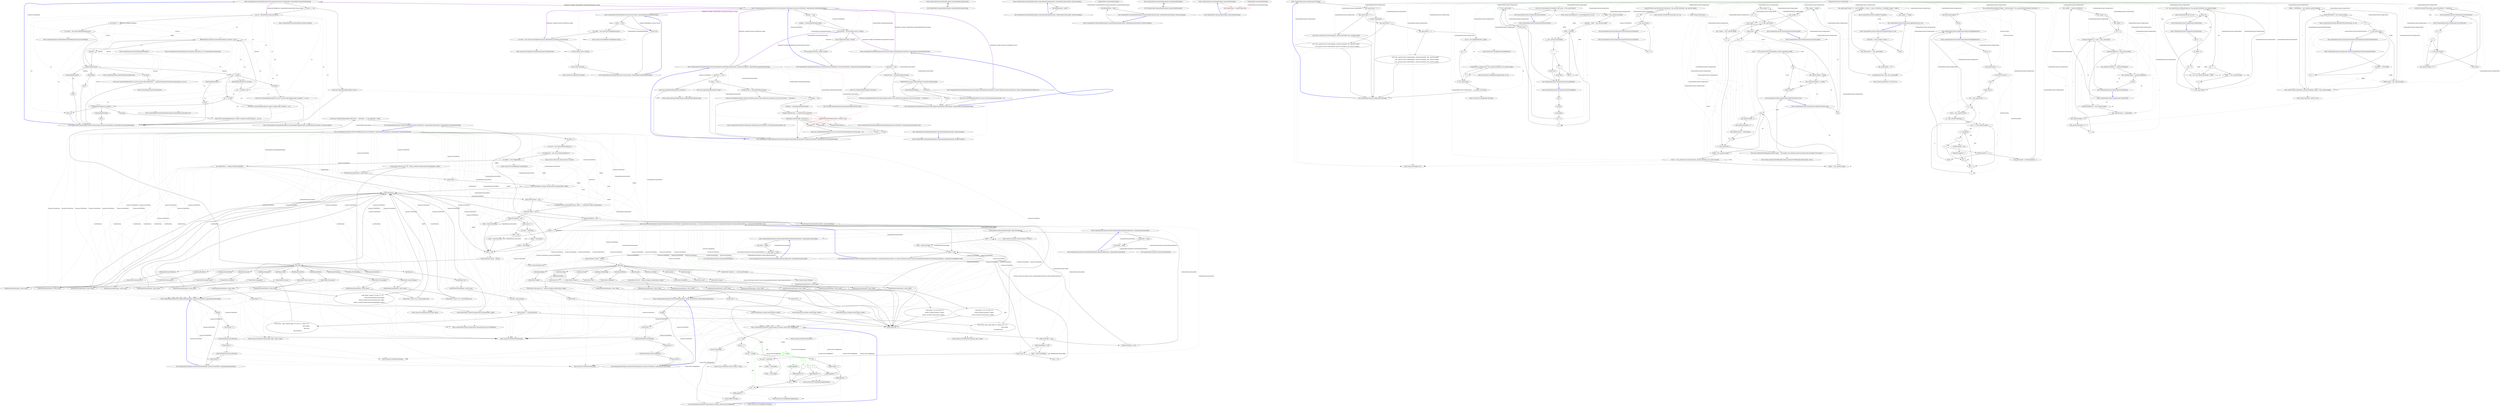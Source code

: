 digraph  {
n0 [label="Entry CommonMark.CommonMarkConverter.ProcessStage1(System.IO.TextReader, CommonMark.CommonMarkSettings)", span="37-37", cluster="CommonMark.CommonMarkConverter.ProcessStage1(System.IO.TextReader, CommonMark.CommonMarkSettings)"];
n1 [label="source == null", span="39-39", cluster="CommonMark.CommonMarkConverter.ProcessStage1(System.IO.TextReader, CommonMark.CommonMarkSettings)"];
n5 [label="var reader = new Parser.TabTextReader(source)", span="47-47", cluster="CommonMark.CommonMarkConverter.ProcessStage1(System.IO.TextReader, CommonMark.CommonMarkSettings)"];
n2 [label="throw new ArgumentNullException(''source'');", span="40-40", cluster="CommonMark.CommonMarkConverter.ProcessStage1(System.IO.TextReader, CommonMark.CommonMarkSettings)"];
n3 [label="var cur = BlockMethods.make_document()", span="42-42", cluster="CommonMark.CommonMarkConverter.ProcessStage1(System.IO.TextReader, CommonMark.CommonMarkSettings)"];
n4 [label="int linenum = 1", span="44-44", cluster="CommonMark.CommonMarkConverter.ProcessStage1(System.IO.TextReader, CommonMark.CommonMarkSettings)"];
n32 [label="Entry CommonMark.Parser.BlockMethods.make_document()", span="12-12", cluster="CommonMark.Parser.BlockMethods.make_document()"];
n7 [label="BlockMethods.incorporate_line(reader.ReadLine(), linenum, ref cur)", span="50-50", cluster="CommonMark.CommonMarkConverter.ProcessStage1(System.IO.TextReader, CommonMark.CommonMarkSettings)"];
n14 [label="throw new CommonMarkException(''An error occurred while parsing line '' + linenum.ToString(CultureInfo.InvariantCulture), cur, ex);", span="64-64", cluster="CommonMark.CommonMarkConverter.ProcessStage1(System.IO.TextReader, CommonMark.CommonMarkSettings)"];
n15 [label="cur != cur.Top", span="69-69", cluster="CommonMark.CommonMarkConverter.ProcessStage1(System.IO.TextReader, CommonMark.CommonMarkSettings)"];
n16 [label="BlockMethods.finalize(cur, linenum)", span="71-71", cluster="CommonMark.CommonMarkConverter.ProcessStage1(System.IO.TextReader, CommonMark.CommonMarkSettings)"];
n17 [label="cur = cur.Parent", span="72-72", cluster="CommonMark.CommonMarkConverter.ProcessStage1(System.IO.TextReader, CommonMark.CommonMarkSettings)"];
n21 [label="throw new CommonMarkException(''An error occurred while finalizing open containers.'', cur, ex);", span="81-81", cluster="CommonMark.CommonMarkConverter.ProcessStage1(System.IO.TextReader, CommonMark.CommonMarkSettings)"];
n22 [label="cur != cur.Top", span="84-84", cluster="CommonMark.CommonMarkConverter.ProcessStage1(System.IO.TextReader, CommonMark.CommonMarkSettings)"];
n23 [label="throw new CommonMarkException(''Unable to finalize open containers.'', cur);", span="85-85", cluster="CommonMark.CommonMarkConverter.ProcessStage1(System.IO.TextReader, CommonMark.CommonMarkSettings)"];
n24 [label="BlockMethods.finalize(cur, linenum)", span="89-89", cluster="CommonMark.CommonMarkConverter.ProcessStage1(System.IO.TextReader, CommonMark.CommonMarkSettings)"];
n28 [label="throw new CommonMarkException(''Unable to finalize document element.'', cur, ex);", span="97-97", cluster="CommonMark.CommonMarkConverter.ProcessStage1(System.IO.TextReader, CommonMark.CommonMarkSettings)"];
n29 [label="return cur;", span="100-100", cluster="CommonMark.CommonMarkConverter.ProcessStage1(System.IO.TextReader, CommonMark.CommonMarkSettings)"];
n8 [label="linenum++", span="51-51", cluster="CommonMark.CommonMarkConverter.ProcessStage1(System.IO.TextReader, CommonMark.CommonMarkSettings)"];
n6 [label="!reader.EndOfStream()", span="48-48", cluster="CommonMark.CommonMarkConverter.ProcessStage1(System.IO.TextReader, CommonMark.CommonMarkSettings)"];
n33 [label="Entry CommonMark.Parser.TabTextReader.TabTextReader(System.IO.TextReader)", span="17-17", cluster="CommonMark.Parser.TabTextReader.TabTextReader(System.IO.TextReader)"];
n9 [label=IOException, span="54-54", cluster="CommonMark.CommonMarkConverter.ProcessStage1(System.IO.TextReader, CommonMark.CommonMarkSettings)"];
n11 [label=CommonMarkException, span="58-58", cluster="CommonMark.CommonMarkConverter.ProcessStage1(System.IO.TextReader, CommonMark.CommonMarkSettings)"];
n13 [label=Exception, span="62-62", cluster="CommonMark.CommonMarkConverter.ProcessStage1(System.IO.TextReader, CommonMark.CommonMarkSettings)"];
n34 [label="Entry CommonMark.Parser.TabTextReader.EndOfStream()", span="106-106", cluster="CommonMark.Parser.TabTextReader.EndOfStream()"];
n35 [label="Entry CommonMark.Parser.TabTextReader.ReadLine()", span="35-35", cluster="CommonMark.Parser.TabTextReader.ReadLine()"];
n36 [label="Entry CommonMark.Parser.BlockMethods.incorporate_line(string, int, ref CommonMark.Syntax.Block)", span="315-315", cluster="CommonMark.Parser.BlockMethods.incorporate_line(string, int, ref CommonMark.Syntax.Block)"];
n10 [label="throw;", span="56-56", cluster="CommonMark.CommonMarkConverter.ProcessStage1(System.IO.TextReader, CommonMark.CommonMarkSettings)"];
n12 [label="throw;", span="60-60", cluster="CommonMark.CommonMarkConverter.ProcessStage1(System.IO.TextReader, CommonMark.CommonMarkSettings)"];
n18 [label=CommonMarkException, span="75-75", cluster="CommonMark.CommonMarkConverter.ProcessStage1(System.IO.TextReader, CommonMark.CommonMarkSettings)"];
n20 [label=Exception, span="79-79", cluster="CommonMark.CommonMarkConverter.ProcessStage1(System.IO.TextReader, CommonMark.CommonMarkSettings)"];
n39 [label="Entry CommonMark.Parser.BlockMethods.finalize(CommonMark.Syntax.Block, int)", span="100-100", cluster="CommonMark.Parser.BlockMethods.finalize(CommonMark.Syntax.Block, int)"];
n19 [label="throw;", span="77-77", cluster="CommonMark.CommonMarkConverter.ProcessStage1(System.IO.TextReader, CommonMark.CommonMarkSettings)"];
n25 [label=CommonMarkException, span="91-91", cluster="CommonMark.CommonMarkConverter.ProcessStage1(System.IO.TextReader, CommonMark.CommonMarkSettings)"];
n27 [label=Exception, span="95-95", cluster="CommonMark.CommonMarkConverter.ProcessStage1(System.IO.TextReader, CommonMark.CommonMarkSettings)"];
n26 [label="throw;", span="93-93", cluster="CommonMark.CommonMarkConverter.ProcessStage1(System.IO.TextReader, CommonMark.CommonMarkSettings)"];
n30 [label="Exit CommonMark.CommonMarkConverter.ProcessStage1(System.IO.TextReader, CommonMark.CommonMarkSettings)", span="37-37", cluster="CommonMark.CommonMarkConverter.ProcessStage1(System.IO.TextReader, CommonMark.CommonMarkSettings)"];
n31 [label="Entry System.ArgumentNullException.ArgumentNullException(string)", span="0-0", cluster="System.ArgumentNullException.ArgumentNullException(string)"];
n37 [label="Entry CommonMark.CommonMarkException.CommonMarkException(string, CommonMark.Syntax.Block, System.Exception)", span="38-38", cluster="CommonMark.CommonMarkException.CommonMarkException(string, CommonMark.Syntax.Block, System.Exception)"];
n38 [label="Entry int.ToString(System.IFormatProvider)", span="0-0", cluster="int.ToString(System.IFormatProvider)"];
n40 [label="Entry CommonMark.CommonMarkConverter.ProcessStage2(CommonMark.Syntax.Block, CommonMark.CommonMarkSettings)", span="111-111", cluster="CommonMark.CommonMarkConverter.ProcessStage2(CommonMark.Syntax.Block, CommonMark.CommonMarkSettings)"];
n41 [label="document == null", span="113-113", cluster="CommonMark.CommonMarkConverter.ProcessStage2(CommonMark.Syntax.Block, CommonMark.CommonMarkSettings)"];
n43 [label="document.Tag != Syntax.BlockTag.Document", span="116-116", cluster="CommonMark.CommonMarkConverter.ProcessStage2(CommonMark.Syntax.Block, CommonMark.CommonMarkSettings)"];
n45 [label="BlockMethods.process_inlines(document, document.ReferenceMap)", span="121-121", cluster="CommonMark.CommonMarkConverter.ProcessStage2(CommonMark.Syntax.Block, CommonMark.CommonMarkSettings)"];
n42 [label="throw new ArgumentNullException(''document'');", span="114-114", cluster="CommonMark.CommonMarkConverter.ProcessStage2(CommonMark.Syntax.Block, CommonMark.CommonMarkSettings)"];
n44 [label="throw new ArgumentException(''The block element passed to this method must represent a top level document.'', ''document'');", span="117-117", cluster="CommonMark.CommonMarkConverter.ProcessStage2(CommonMark.Syntax.Block, CommonMark.CommonMarkSettings)"];
n46 [label=CommonMarkException, span="123-123", cluster="CommonMark.CommonMarkConverter.ProcessStage2(CommonMark.Syntax.Block, CommonMark.CommonMarkSettings)"];
n48 [label=Exception, span="127-127", cluster="CommonMark.CommonMarkConverter.ProcessStage2(CommonMark.Syntax.Block, CommonMark.CommonMarkSettings)"];
n50 [label="Exit CommonMark.CommonMarkConverter.ProcessStage2(CommonMark.Syntax.Block, CommonMark.CommonMarkSettings)", span="111-111", cluster="CommonMark.CommonMarkConverter.ProcessStage2(CommonMark.Syntax.Block, CommonMark.CommonMarkSettings)"];
n52 [label="Entry CommonMark.Parser.BlockMethods.process_inlines(CommonMark.Syntax.Block, System.Collections.Generic.Dictionary<string, CommonMark.Syntax.Reference>)", span="213-213", cluster="CommonMark.Parser.BlockMethods.process_inlines(CommonMark.Syntax.Block, System.Collections.Generic.Dictionary<string, CommonMark.Syntax.Reference>)"];
n47 [label="throw;", span="125-125", cluster="CommonMark.CommonMarkConverter.ProcessStage2(CommonMark.Syntax.Block, CommonMark.CommonMarkSettings)"];
n49 [label="throw new CommonMarkException(''An error occurred during inline parsing.'', ex);", span="129-129", cluster="CommonMark.CommonMarkConverter.ProcessStage2(CommonMark.Syntax.Block, CommonMark.CommonMarkSettings)"];
n51 [label="Entry System.ArgumentException.ArgumentException(string, string)", span="0-0", cluster="System.ArgumentException.ArgumentException(string, string)"];
n53 [label="Entry CommonMark.CommonMarkException.CommonMarkException(string, System.Exception)", span="31-31", cluster="CommonMark.CommonMarkException.CommonMarkException(string, System.Exception)"];
n54 [label="Entry CommonMark.CommonMarkConverter.ProcessStage3(CommonMark.Syntax.Block, System.IO.TextWriter, CommonMark.CommonMarkSettings)", span="143-143", cluster="CommonMark.CommonMarkConverter.ProcessStage3(CommonMark.Syntax.Block, System.IO.TextWriter, CommonMark.CommonMarkSettings)"];
n55 [label="document == null", span="145-145", cluster="CommonMark.CommonMarkConverter.ProcessStage3(CommonMark.Syntax.Block, System.IO.TextWriter, CommonMark.CommonMarkSettings)"];
n57 [label="target == null", span="148-148", cluster="CommonMark.CommonMarkConverter.ProcessStage3(CommonMark.Syntax.Block, System.IO.TextWriter, CommonMark.CommonMarkSettings)"];
n59 [label="document.Tag != Syntax.BlockTag.Document", span="151-151", cluster="CommonMark.CommonMarkConverter.ProcessStage3(CommonMark.Syntax.Block, System.IO.TextWriter, CommonMark.CommonMarkSettings)"];
n61 [label="settings == null", span="154-154", cluster="CommonMark.CommonMarkConverter.ProcessStage3(CommonMark.Syntax.Block, System.IO.TextWriter, CommonMark.CommonMarkSettings)"];
n63 [label="settings.OutputFormat == OutputFormat.SyntaxTree", span="159-159", cluster="CommonMark.CommonMarkConverter.ProcessStage3(CommonMark.Syntax.Block, System.IO.TextWriter, CommonMark.CommonMarkSettings)"];
n64 [label="Printer.print_blocks(target, document, 0)", span="161-161", cluster="CommonMark.CommonMarkConverter.ProcessStage3(CommonMark.Syntax.Block, System.IO.TextWriter, CommonMark.CommonMarkSettings)"];
n65 [label="HtmlPrinter.BlocksToHtml(target, document, false)", span="165-165", cluster="CommonMark.CommonMarkConverter.ProcessStage3(CommonMark.Syntax.Block, System.IO.TextWriter, CommonMark.CommonMarkSettings)", color=red, community=0];
n56 [label="throw new ArgumentNullException(''document'');", span="146-146", cluster="CommonMark.CommonMarkConverter.ProcessStage3(CommonMark.Syntax.Block, System.IO.TextWriter, CommonMark.CommonMarkSettings)"];
n58 [label="throw new ArgumentNullException(''target'');", span="149-149", cluster="CommonMark.CommonMarkConverter.ProcessStage3(CommonMark.Syntax.Block, System.IO.TextWriter, CommonMark.CommonMarkSettings)"];
n60 [label="throw new ArgumentException(''The block element passed to this method must represent a top level document.'', ''document'');", span="152-152", cluster="CommonMark.CommonMarkConverter.ProcessStage3(CommonMark.Syntax.Block, System.IO.TextWriter, CommonMark.CommonMarkSettings)"];
n62 [label="settings = CommonMarkSettings.Default", span="155-155", cluster="CommonMark.CommonMarkConverter.ProcessStage3(CommonMark.Syntax.Block, System.IO.TextWriter, CommonMark.CommonMarkSettings)"];
n66 [label=CommonMarkException, span="168-168", cluster="CommonMark.CommonMarkConverter.ProcessStage3(CommonMark.Syntax.Block, System.IO.TextWriter, CommonMark.CommonMarkSettings)"];
n68 [label=IOException, span="172-172", cluster="CommonMark.CommonMarkConverter.ProcessStage3(CommonMark.Syntax.Block, System.IO.TextWriter, CommonMark.CommonMarkSettings)"];
n70 [label=Exception, span="176-176", cluster="CommonMark.CommonMarkConverter.ProcessStage3(CommonMark.Syntax.Block, System.IO.TextWriter, CommonMark.CommonMarkSettings)"];
n72 [label="Exit CommonMark.CommonMarkConverter.ProcessStage3(CommonMark.Syntax.Block, System.IO.TextWriter, CommonMark.CommonMarkSettings)", span="143-143", cluster="CommonMark.CommonMarkConverter.ProcessStage3(CommonMark.Syntax.Block, System.IO.TextWriter, CommonMark.CommonMarkSettings)"];
n74 [label="Entry CommonMark.Formatter.HtmlPrinter.BlocksToHtml(System.IO.TextWriter, CommonMark.Syntax.Block, bool)", span="122-122", cluster="CommonMark.Formatter.HtmlPrinter.BlocksToHtml(System.IO.TextWriter, CommonMark.Syntax.Block, bool)"];
n73 [label="Entry CommonMark.Formatter.Printer.print_blocks(System.IO.TextWriter, CommonMark.Syntax.Block, int)", span="42-42", cluster="CommonMark.Formatter.Printer.print_blocks(System.IO.TextWriter, CommonMark.Syntax.Block, int)"];
n67 [label="throw;", span="170-170", cluster="CommonMark.CommonMarkConverter.ProcessStage3(CommonMark.Syntax.Block, System.IO.TextWriter, CommonMark.CommonMarkSettings)"];
n69 [label="throw;", span="174-174", cluster="CommonMark.CommonMarkConverter.ProcessStage3(CommonMark.Syntax.Block, System.IO.TextWriter, CommonMark.CommonMarkSettings)"];
n71 [label="throw new CommonMarkException(''An error occurred during formatting of the document.'', ex);", span="178-178", cluster="CommonMark.CommonMarkConverter.ProcessStage3(CommonMark.Syntax.Block, System.IO.TextWriter, CommonMark.CommonMarkSettings)"];
n75 [label="Entry CommonMark.CommonMarkConverter.Convert(System.IO.TextReader, System.IO.TextWriter, CommonMark.CommonMarkSettings)", span="191-191", cluster="CommonMark.CommonMarkConverter.Convert(System.IO.TextReader, System.IO.TextWriter, CommonMark.CommonMarkSettings)"];
n76 [label="settings == null", span="193-193", cluster="CommonMark.CommonMarkConverter.Convert(System.IO.TextReader, System.IO.TextWriter, CommonMark.CommonMarkSettings)"];
n78 [label="var document = ProcessStage1(source, settings)", span="196-196", cluster="CommonMark.CommonMarkConverter.Convert(System.IO.TextReader, System.IO.TextWriter, CommonMark.CommonMarkSettings)"];
n79 [label="ProcessStage2(document, settings)", span="197-197", cluster="CommonMark.CommonMarkConverter.Convert(System.IO.TextReader, System.IO.TextWriter, CommonMark.CommonMarkSettings)"];
n80 [label="ProcessStage3(document, target, settings)", span="198-198", cluster="CommonMark.CommonMarkConverter.Convert(System.IO.TextReader, System.IO.TextWriter, CommonMark.CommonMarkSettings)"];
n77 [label="settings = CommonMarkSettings.Default", span="194-194", cluster="CommonMark.CommonMarkConverter.Convert(System.IO.TextReader, System.IO.TextWriter, CommonMark.CommonMarkSettings)"];
n81 [label="Exit CommonMark.CommonMarkConverter.Convert(System.IO.TextReader, System.IO.TextWriter, CommonMark.CommonMarkSettings)", span="191-191", cluster="CommonMark.CommonMarkConverter.Convert(System.IO.TextReader, System.IO.TextWriter, CommonMark.CommonMarkSettings)"];
n82 [label="Entry CommonMark.CommonMarkConverter.Convert(string, CommonMark.CommonMarkSettings)", span="208-208", cluster="CommonMark.CommonMarkConverter.Convert(string, CommonMark.CommonMarkSettings)"];
n83 [label="source == null", span="210-210", cluster="CommonMark.CommonMarkConverter.Convert(string, CommonMark.CommonMarkSettings)"];
n85 [label="var reader = new System.IO.StringReader(source)", span="213-213", cluster="CommonMark.CommonMarkConverter.Convert(string, CommonMark.CommonMarkSettings)"];
n87 [label="Convert(reader, writer, settings)", span="216-216", cluster="CommonMark.CommonMarkConverter.Convert(string, CommonMark.CommonMarkSettings)"];
n84 [label="return null;", span="211-211", cluster="CommonMark.CommonMarkConverter.Convert(string, CommonMark.CommonMarkSettings)"];
n86 [label="var writer = new System.IO.StringWriter(System.Globalization.CultureInfo.CurrentCulture)", span="214-214", cluster="CommonMark.CommonMarkConverter.Convert(string, CommonMark.CommonMarkSettings)"];
n90 [label="Entry System.IO.StringReader.StringReader(string)", span="0-0", cluster="System.IO.StringReader.StringReader(string)"];
n91 [label="Entry System.IO.StringWriter.StringWriter(System.IFormatProvider)", span="0-0", cluster="System.IO.StringWriter.StringWriter(System.IFormatProvider)"];
n88 [label="return writer.ToString();", span="218-218", cluster="CommonMark.CommonMarkConverter.Convert(string, CommonMark.CommonMarkSettings)"];
n89 [label="Exit CommonMark.CommonMarkConverter.Convert(string, CommonMark.CommonMarkSettings)", span="208-208", cluster="CommonMark.CommonMarkConverter.Convert(string, CommonMark.CommonMarkSettings)"];
n92 [label="Entry System.IO.StringWriter.ToString()", span="0-0", cluster="System.IO.StringWriter.ToString()"];
m0_5 [label="Exit CommonMark.CommonMarkException.CommonMarkException(string, System.Exception)", span="31-31", cluster="CommonMark.CommonMarkException.CommonMarkException(string, System.Exception)", file="CommonMarkException.cs"];
m0_2 [label="Entry CommonMark.CommonMarkException.CommonMarkException(string)", span="28-28", cluster="CommonMark.CommonMarkException.CommonMarkException(string)", file="CommonMarkException.cs"];
m0_3 [label="Exit CommonMark.CommonMarkException.CommonMarkException(string)", span="28-28", cluster="CommonMark.CommonMarkException.CommonMarkException(string)", file="CommonMarkException.cs"];
m0_6 [label="Entry CommonMark.CommonMarkException.CommonMarkException(string, CommonMark.Syntax.Inline, System.Exception)", span="34-34", cluster="CommonMark.CommonMarkException.CommonMarkException(string, CommonMark.Syntax.Inline, System.Exception)", file="CommonMarkException.cs"];
m0_7 [label="this.InlineElement = inline", span="36-36", cluster="CommonMark.CommonMarkException.CommonMarkException(string, CommonMark.Syntax.Inline, System.Exception)", file="CommonMarkException.cs"];
m0_8 [label="Exit CommonMark.CommonMarkException.CommonMarkException(string, CommonMark.Syntax.Inline, System.Exception)", span="34-34", cluster="CommonMark.CommonMarkException.CommonMarkException(string, CommonMark.Syntax.Inline, System.Exception)", file="CommonMarkException.cs"];
m0_0 [label="Entry CommonMark.CommonMarkException.CommonMarkException()", span="27-27", cluster="CommonMark.CommonMarkException.CommonMarkException()", file="CommonMarkException.cs"];
m0_1 [label="Exit CommonMark.CommonMarkException.CommonMarkException()", span="27-27", cluster="CommonMark.CommonMarkException.CommonMarkException()", file="CommonMarkException.cs"];
m0_9 [label="Entry CommonMark.CommonMarkException.CommonMarkException(string, CommonMark.Syntax.Block, System.Exception)", span="38-38", cluster="CommonMark.CommonMarkException.CommonMarkException(string, CommonMark.Syntax.Block, System.Exception)", file="CommonMarkException.cs"];
m0_10 [label="this.BlockElement = block", span="40-40", cluster="CommonMark.CommonMarkException.CommonMarkException(string, CommonMark.Syntax.Block, System.Exception)", file="CommonMarkException.cs"];
m0_11 [label="Exit CommonMark.CommonMarkException.CommonMarkException(string, CommonMark.Syntax.Block, System.Exception)", span="38-38", cluster="CommonMark.CommonMarkException.CommonMarkException(string, CommonMark.Syntax.Block, System.Exception)", file="CommonMarkException.cs"];
m0_12 [label="CommonMark.CommonMarkException", span="", file="CommonMarkException.cs"];
m1_0 [label="Entry CommonMark.CommonMarkSettings.CommonMarkSettings()", span="8-8", cluster="CommonMark.CommonMarkSettings.CommonMarkSettings()", file="CommonMarkSettings.cs"];
m1_1 [label="this.OutputFormat = OutputFormat.Html", span="10-10", cluster="CommonMark.CommonMarkSettings.CommonMarkSettings()", color=red, community=0, file="CommonMarkSettings.cs"];
m1_2 [label="Exit CommonMark.CommonMarkSettings.CommonMarkSettings()", span="8-8", cluster="CommonMark.CommonMarkSettings.CommonMarkSettings()", file="CommonMarkSettings.cs"];
m1_3 [label="CommonMark.CommonMarkSettings", span="", file="CommonMarkSettings.cs"];
m2_25 [label="Entry CommonMark.Formatters.Printer.PrintPosition(bool, System.IO.TextWriter, CommonMark.Syntax.Block)", span="47-47", cluster="CommonMark.Formatters.Printer.PrintPosition(bool, System.IO.TextWriter, CommonMark.Syntax.Block)", file="EmphasisTests.cs"];
m2_27 [label="writer.Write('' ['')", span="51-51", cluster="CommonMark.Formatters.Printer.PrintPosition(bool, System.IO.TextWriter, CommonMark.Syntax.Block)", file="EmphasisTests.cs"];
m2_26 [label=enabled, span="49-49", cluster="CommonMark.Formatters.Printer.PrintPosition(bool, System.IO.TextWriter, CommonMark.Syntax.Block)", file="EmphasisTests.cs"];
m2_28 [label="writer.Write(block.SourcePosition)", span="52-52", cluster="CommonMark.Formatters.Printer.PrintPosition(bool, System.IO.TextWriter, CommonMark.Syntax.Block)", file="EmphasisTests.cs"];
m2_29 [label="writer.Write('-')", span="53-53", cluster="CommonMark.Formatters.Printer.PrintPosition(bool, System.IO.TextWriter, CommonMark.Syntax.Block)", file="EmphasisTests.cs"];
m2_30 [label="writer.Write(block.SourceLastPosition)", span="54-54", cluster="CommonMark.Formatters.Printer.PrintPosition(bool, System.IO.TextWriter, CommonMark.Syntax.Block)", file="EmphasisTests.cs"];
m2_31 [label="writer.Write(']')", span="55-55", cluster="CommonMark.Formatters.Printer.PrintPosition(bool, System.IO.TextWriter, CommonMark.Syntax.Block)", file="EmphasisTests.cs"];
m2_32 [label="Exit CommonMark.Formatters.Printer.PrintPosition(bool, System.IO.TextWriter, CommonMark.Syntax.Block)", span="47-47", cluster="CommonMark.Formatters.Printer.PrintPosition(bool, System.IO.TextWriter, CommonMark.Syntax.Block)", file="EmphasisTests.cs"];
m2_22 [label="Entry System.Text.StringBuilder.Append(char)", span="0-0", cluster="System.Text.StringBuilder.Append(char)", file="EmphasisTests.cs"];
m2_121 [label="Entry System.IO.TextWriter.Write(string, object, object)", span="0-0", cluster="System.IO.TextWriter.Write(string, object, object)", file="EmphasisTests.cs"];
m2_193 [label="Exit CommonMark.Formatters.Printer.InlineStackEntry.InlineStackEntry(int, CommonMark.Syntax.Inline)", span="328-328", cluster="CommonMark.Formatters.Printer.InlineStackEntry.InlineStackEntry(int, CommonMark.Syntax.Inline)", file="EmphasisTests.cs"];
m2_187 [label="Entry CommonMark.Formatters.Printer.InlineStackEntry.InlineStackEntry(int, CommonMark.Syntax.Inline)", span="328-328", cluster="CommonMark.Formatters.Printer.InlineStackEntry.InlineStackEntry(int, CommonMark.Syntax.Inline)", file="EmphasisTests.cs"];
m2_191 [label="this.Indent = indent", span="330-330", cluster="CommonMark.Formatters.Printer.InlineStackEntry.InlineStackEntry(int, CommonMark.Syntax.Inline)", file="EmphasisTests.cs"];
m2_192 [label="this.Target = target", span="331-331", cluster="CommonMark.Formatters.Printer.InlineStackEntry.InlineStackEntry(int, CommonMark.Syntax.Inline)", file="EmphasisTests.cs"];
m2_129 [label="Entry System.Collections.Generic.Stack<T>.Pop()", span="0-0", cluster="System.Collections.Generic.Stack<T>.Pop()", file="EmphasisTests.cs"];
m2_122 [label="Entry System.IO.TextWriter.Write(string, object)", span="0-0", cluster="System.IO.TextWriter.Write(string, object)", file="EmphasisTests.cs"];
m2_119 [label="Entry string.String(char, int)", span="0-0", cluster="string.String(char, int)", file="EmphasisTests.cs"];
m2_175 [label="stack.Push(new InlineStackEntry(indent, inline.NextSibling))", span="292-292", cluster="CommonMark.Formatters.Printer.PrintInlines(System.IO.TextWriter, CommonMark.Syntax.Inline, int, System.Collections.Generic.Stack<CommonMark.Formatters.Printer.InlineStackEntry>, System.Text.StringBuilder, bool)", file="EmphasisTests.cs"];
m2_137 [label="writer.Write(format_str(inline.LiteralContent, buffer))", span="224-224", cluster="CommonMark.Formatters.Printer.PrintInlines(System.IO.TextWriter, CommonMark.Syntax.Inline, int, System.Collections.Generic.Stack<CommonMark.Formatters.Printer.InlineStackEntry>, System.Text.StringBuilder, bool)", file="EmphasisTests.cs"];
m2_145 [label="writer.Write(''code {0}'', format_str(inline.LiteralContent, buffer))", span="238-238", cluster="CommonMark.Formatters.Printer.PrintInlines(System.IO.TextWriter, CommonMark.Syntax.Inline, int, System.Collections.Generic.Stack<CommonMark.Formatters.Printer.InlineStackEntry>, System.Text.StringBuilder, bool)", file="EmphasisTests.cs"];
m2_148 [label="writer.Write(format_str(inline.LiteralContent, buffer))", span="241-241", cluster="CommonMark.Formatters.Printer.PrintInlines(System.IO.TextWriter, CommonMark.Syntax.Inline, int, System.Collections.Generic.Stack<CommonMark.Formatters.Printer.InlineStackEntry>, System.Text.StringBuilder, bool)", file="EmphasisTests.cs"];
m2_150 [label="writer.Write(''html_inline {0}'', format_str(inline.LiteralContent, buffer))", span="245-245", cluster="CommonMark.Formatters.Printer.PrintInlines(System.IO.TextWriter, CommonMark.Syntax.Inline, int, System.Collections.Generic.Stack<CommonMark.Formatters.Printer.InlineStackEntry>, System.Text.StringBuilder, bool)", file="EmphasisTests.cs"];
m2_152 [label="writer.Write(format_str(inline.LiteralContent, buffer))", span="247-247", cluster="CommonMark.Formatters.Printer.PrintInlines(System.IO.TextWriter, CommonMark.Syntax.Inline, int, System.Collections.Generic.Stack<CommonMark.Formatters.Printer.InlineStackEntry>, System.Text.StringBuilder, bool)", file="EmphasisTests.cs"];
m2_156 [label="writer.Write('' url={0} title={1}'',\r\n                               format_str(inline.TargetUrl, buffer),\r\n                               format_str(inline.LiteralContent, buffer))", span="253-255", cluster="CommonMark.Formatters.Printer.PrintInlines(System.IO.TextWriter, CommonMark.Syntax.Inline, int, System.Collections.Generic.Stack<CommonMark.Formatters.Printer.InlineStackEntry>, System.Text.StringBuilder, bool)", file="EmphasisTests.cs"];
m2_160 [label="writer.Write('' url={0} title={1}'',\r\n                               format_str(inline.TargetUrl, buffer),\r\n                               format_str(inline.LiteralContent, buffer))", span="261-263", cluster="CommonMark.Formatters.Printer.PrintInlines(System.IO.TextWriter, CommonMark.Syntax.Inline, int, System.Collections.Generic.Stack<CommonMark.Formatters.Printer.InlineStackEntry>, System.Text.StringBuilder, bool)", file="EmphasisTests.cs"];
m2_126 [label="Entry CommonMark.Formatters.Printer.PrintInlines(System.IO.TextWriter, CommonMark.Syntax.Inline, int, System.Collections.Generic.Stack<CommonMark.Formatters.Printer.InlineStackEntry>, System.Text.StringBuilder, bool)", span="212-212", cluster="CommonMark.Formatters.Printer.PrintInlines(System.IO.TextWriter, CommonMark.Syntax.Inline, int, System.Collections.Generic.Stack<CommonMark.Formatters.Printer.InlineStackEntry>, System.Text.StringBuilder, bool)", file="EmphasisTests.cs"];
m2_136 [label="writer.Write(' ')", span="223-223", cluster="CommonMark.Formatters.Printer.PrintInlines(System.IO.TextWriter, CommonMark.Syntax.Inline, int, System.Collections.Generic.Stack<CommonMark.Formatters.Printer.InlineStackEntry>, System.Text.StringBuilder, bool)", file="EmphasisTests.cs"];
m2_172 [label="writer.WriteLine()", span="287-287", cluster="CommonMark.Formatters.Printer.PrintInlines(System.IO.TextWriter, CommonMark.Syntax.Inline, int, System.Collections.Generic.Stack<CommonMark.Formatters.Printer.InlineStackEntry>, System.Text.StringBuilder, bool)", file="EmphasisTests.cs"];
m2_144 [label="InlineTag.Code", span="237-237", cluster="CommonMark.Formatters.Printer.PrintInlines(System.IO.TextWriter, CommonMark.Syntax.Inline, int, System.Collections.Generic.Stack<CommonMark.Formatters.Printer.InlineStackEntry>, System.Text.StringBuilder, bool)", file="EmphasisTests.cs"];
m2_146 [label="PrintPosition(trackPositions, writer, inline)", span="239-239", cluster="CommonMark.Formatters.Printer.PrintInlines(System.IO.TextWriter, CommonMark.Syntax.Inline, int, System.Collections.Generic.Stack<CommonMark.Formatters.Printer.InlineStackEntry>, System.Text.StringBuilder, bool)", file="EmphasisTests.cs"];
m2_147 [label="writer.Write(' ')", span="240-240", cluster="CommonMark.Formatters.Printer.PrintInlines(System.IO.TextWriter, CommonMark.Syntax.Inline, int, System.Collections.Generic.Stack<CommonMark.Formatters.Printer.InlineStackEntry>, System.Text.StringBuilder, bool)", file="EmphasisTests.cs"];
m2_149 [label="InlineTag.RawHtml", span="244-244", cluster="CommonMark.Formatters.Printer.PrintInlines(System.IO.TextWriter, CommonMark.Syntax.Inline, int, System.Collections.Generic.Stack<CommonMark.Formatters.Printer.InlineStackEntry>, System.Text.StringBuilder, bool)", file="EmphasisTests.cs"];
m2_151 [label="writer.Write(' ')", span="246-246", cluster="CommonMark.Formatters.Printer.PrintInlines(System.IO.TextWriter, CommonMark.Syntax.Inline, int, System.Collections.Generic.Stack<CommonMark.Formatters.Printer.InlineStackEntry>, System.Text.StringBuilder, bool)", file="EmphasisTests.cs"];
m2_155 [label="PrintPosition(trackPositions, writer, inline)", span="252-252", cluster="CommonMark.Formatters.Printer.PrintInlines(System.IO.TextWriter, CommonMark.Syntax.Inline, int, System.Collections.Generic.Stack<CommonMark.Formatters.Printer.InlineStackEntry>, System.Text.StringBuilder, bool)", file="EmphasisTests.cs"];
m2_159 [label="PrintPosition(trackPositions, writer, inline)", span="260-260", cluster="CommonMark.Formatters.Printer.PrintInlines(System.IO.TextWriter, CommonMark.Syntax.Inline, int, System.Collections.Generic.Stack<CommonMark.Formatters.Printer.InlineStackEntry>, System.Text.StringBuilder, bool)", file="EmphasisTests.cs"];
m2_131 [label="writer.Write(new string(' ', indent))", span="216-216", cluster="CommonMark.Formatters.Printer.PrintInlines(System.IO.TextWriter, CommonMark.Syntax.Inline, int, System.Collections.Generic.Stack<CommonMark.Formatters.Printer.InlineStackEntry>, System.Text.StringBuilder, bool)", file="EmphasisTests.cs"];
m2_134 [label="writer.Write(''str'')", span="221-221", cluster="CommonMark.Formatters.Printer.PrintInlines(System.IO.TextWriter, CommonMark.Syntax.Inline, int, System.Collections.Generic.Stack<CommonMark.Formatters.Printer.InlineStackEntry>, System.Text.StringBuilder, bool)", file="EmphasisTests.cs"];
m2_139 [label="writer.Write(''linebreak'')", span="228-228", cluster="CommonMark.Formatters.Printer.PrintInlines(System.IO.TextWriter, CommonMark.Syntax.Inline, int, System.Collections.Generic.Stack<CommonMark.Formatters.Printer.InlineStackEntry>, System.Text.StringBuilder, bool)", file="EmphasisTests.cs"];
m2_142 [label="writer.Write(''softbreak'')", span="233-233", cluster="CommonMark.Formatters.Printer.PrintInlines(System.IO.TextWriter, CommonMark.Syntax.Inline, int, System.Collections.Generic.Stack<CommonMark.Formatters.Printer.InlineStackEntry>, System.Text.StringBuilder, bool)", file="EmphasisTests.cs"];
m2_154 [label="writer.Write(''link'')", span="251-251", cluster="CommonMark.Formatters.Printer.PrintInlines(System.IO.TextWriter, CommonMark.Syntax.Inline, int, System.Collections.Generic.Stack<CommonMark.Formatters.Printer.InlineStackEntry>, System.Text.StringBuilder, bool)", file="EmphasisTests.cs"];
m2_158 [label="writer.Write(''image'')", span="259-259", cluster="CommonMark.Formatters.Printer.PrintInlines(System.IO.TextWriter, CommonMark.Syntax.Inline, int, System.Collections.Generic.Stack<CommonMark.Formatters.Printer.InlineStackEntry>, System.Text.StringBuilder, bool)", file="EmphasisTests.cs"];
m2_162 [label="writer.Write(''strong'')", span="267-267", cluster="CommonMark.Formatters.Printer.PrintInlines(System.IO.TextWriter, CommonMark.Syntax.Inline, int, System.Collections.Generic.Stack<CommonMark.Formatters.Printer.InlineStackEntry>, System.Text.StringBuilder, bool)", file="EmphasisTests.cs"];
m2_165 [label="writer.Write(''emph'')", span="272-272", cluster="CommonMark.Formatters.Printer.PrintInlines(System.IO.TextWriter, CommonMark.Syntax.Inline, int, System.Collections.Generic.Stack<CommonMark.Formatters.Printer.InlineStackEntry>, System.Text.StringBuilder, bool)", file="EmphasisTests.cs"];
m2_168 [label="writer.Write(''del'')", span="277-277", cluster="CommonMark.Formatters.Printer.PrintInlines(System.IO.TextWriter, CommonMark.Syntax.Inline, int, System.Collections.Generic.Stack<CommonMark.Formatters.Printer.InlineStackEntry>, System.Text.StringBuilder, bool)", file="EmphasisTests.cs"];
m2_170 [label="writer.Write(''unknown: '' + inline.Tag.ToString())", span="282-282", cluster="CommonMark.Formatters.Printer.PrintInlines(System.IO.TextWriter, CommonMark.Syntax.Inline, int, System.Collections.Generic.Stack<CommonMark.Formatters.Printer.InlineStackEntry>, System.Text.StringBuilder, bool)", file="EmphasisTests.cs"];
m2_185 [label="Exit CommonMark.Formatters.Printer.PrintInlines(System.IO.TextWriter, CommonMark.Syntax.Inline, int, System.Collections.Generic.Stack<CommonMark.Formatters.Printer.InlineStackEntry>, System.Text.StringBuilder, bool)", span="212-212", cluster="CommonMark.Formatters.Printer.PrintInlines(System.IO.TextWriter, CommonMark.Syntax.Inline, int, System.Collections.Generic.Stack<CommonMark.Formatters.Printer.InlineStackEntry>, System.Text.StringBuilder, bool)", file="EmphasisTests.cs"];
m2_130 [label="inline != null", span="214-214", cluster="CommonMark.Formatters.Printer.PrintInlines(System.IO.TextWriter, CommonMark.Syntax.Inline, int, System.Collections.Generic.Stack<CommonMark.Formatters.Printer.InlineStackEntry>, System.Text.StringBuilder, bool)", file="EmphasisTests.cs"];
m2_132 [label="inline.Tag", span="218-218", cluster="CommonMark.Formatters.Printer.PrintInlines(System.IO.TextWriter, CommonMark.Syntax.Inline, int, System.Collections.Generic.Stack<CommonMark.Formatters.Printer.InlineStackEntry>, System.Text.StringBuilder, bool)", file="EmphasisTests.cs"];
m2_135 [label="PrintPosition(trackPositions, writer, inline)", span="222-222", cluster="CommonMark.Formatters.Printer.PrintInlines(System.IO.TextWriter, CommonMark.Syntax.Inline, int, System.Collections.Generic.Stack<CommonMark.Formatters.Printer.InlineStackEntry>, System.Text.StringBuilder, bool)", file="EmphasisTests.cs"];
m2_140 [label="PrintPosition(trackPositions, writer, inline)", span="229-229", cluster="CommonMark.Formatters.Printer.PrintInlines(System.IO.TextWriter, CommonMark.Syntax.Inline, int, System.Collections.Generic.Stack<CommonMark.Formatters.Printer.InlineStackEntry>, System.Text.StringBuilder, bool)", file="EmphasisTests.cs"];
m2_143 [label="PrintPosition(trackPositions, writer, inline)", span="234-234", cluster="CommonMark.Formatters.Printer.PrintInlines(System.IO.TextWriter, CommonMark.Syntax.Inline, int, System.Collections.Generic.Stack<CommonMark.Formatters.Printer.InlineStackEntry>, System.Text.StringBuilder, bool)", file="EmphasisTests.cs"];
m2_163 [label="PrintPosition(trackPositions, writer, inline)", span="268-268", cluster="CommonMark.Formatters.Printer.PrintInlines(System.IO.TextWriter, CommonMark.Syntax.Inline, int, System.Collections.Generic.Stack<CommonMark.Formatters.Printer.InlineStackEntry>, System.Text.StringBuilder, bool)", file="EmphasisTests.cs"];
m2_166 [label="PrintPosition(trackPositions, writer, inline)", span="273-273", cluster="CommonMark.Formatters.Printer.PrintInlines(System.IO.TextWriter, CommonMark.Syntax.Inline, int, System.Collections.Generic.Stack<CommonMark.Formatters.Printer.InlineStackEntry>, System.Text.StringBuilder, bool)", file="EmphasisTests.cs"];
m2_169 [label="PrintPosition(trackPositions, writer, inline)", span="278-278", cluster="CommonMark.Formatters.Printer.PrintInlines(System.IO.TextWriter, CommonMark.Syntax.Inline, int, System.Collections.Generic.Stack<CommonMark.Formatters.Printer.InlineStackEntry>, System.Text.StringBuilder, bool)", file="EmphasisTests.cs"];
m2_171 [label="PrintPosition(trackPositions, writer, inline)", span="283-283", cluster="CommonMark.Formatters.Printer.PrintInlines(System.IO.TextWriter, CommonMark.Syntax.Inline, int, System.Collections.Generic.Stack<CommonMark.Formatters.Printer.InlineStackEntry>, System.Text.StringBuilder, bool)", file="EmphasisTests.cs"];
m2_173 [label="inline.FirstChild != null", span="289-289", cluster="CommonMark.Formatters.Printer.PrintInlines(System.IO.TextWriter, CommonMark.Syntax.Inline, int, System.Collections.Generic.Stack<CommonMark.Formatters.Printer.InlineStackEntry>, System.Text.StringBuilder, bool)", file="EmphasisTests.cs"];
m2_174 [label="inline.NextSibling != null", span="291-291", cluster="CommonMark.Formatters.Printer.PrintInlines(System.IO.TextWriter, CommonMark.Syntax.Inline, int, System.Collections.Generic.Stack<CommonMark.Formatters.Printer.InlineStackEntry>, System.Text.StringBuilder, bool)", file="EmphasisTests.cs"];
m2_176 [label="indent += 2", span="294-294", cluster="CommonMark.Formatters.Printer.PrintInlines(System.IO.TextWriter, CommonMark.Syntax.Inline, int, System.Collections.Generic.Stack<CommonMark.Formatters.Printer.InlineStackEntry>, System.Text.StringBuilder, bool)", file="EmphasisTests.cs"];
m2_177 [label="inline = inline.FirstChild", span="295-295", cluster="CommonMark.Formatters.Printer.PrintInlines(System.IO.TextWriter, CommonMark.Syntax.Inline, int, System.Collections.Generic.Stack<CommonMark.Formatters.Printer.InlineStackEntry>, System.Text.StringBuilder, bool)", file="EmphasisTests.cs"];
m2_178 [label="inline.NextSibling != null", span="297-297", cluster="CommonMark.Formatters.Printer.PrintInlines(System.IO.TextWriter, CommonMark.Syntax.Inline, int, System.Collections.Generic.Stack<CommonMark.Formatters.Printer.InlineStackEntry>, System.Text.StringBuilder, bool)", file="EmphasisTests.cs"];
m2_179 [label="inline = inline.NextSibling", span="299-299", cluster="CommonMark.Formatters.Printer.PrintInlines(System.IO.TextWriter, CommonMark.Syntax.Inline, int, System.Collections.Generic.Stack<CommonMark.Formatters.Printer.InlineStackEntry>, System.Text.StringBuilder, bool)", file="EmphasisTests.cs"];
m2_180 [label="stack.Count > 0", span="301-301", cluster="CommonMark.Formatters.Printer.PrintInlines(System.IO.TextWriter, CommonMark.Syntax.Inline, int, System.Collections.Generic.Stack<CommonMark.Formatters.Printer.InlineStackEntry>, System.Text.StringBuilder, bool)", file="EmphasisTests.cs"];
m2_181 [label="var entry = stack.Pop()", span="303-303", cluster="CommonMark.Formatters.Printer.PrintInlines(System.IO.TextWriter, CommonMark.Syntax.Inline, int, System.Collections.Generic.Stack<CommonMark.Formatters.Printer.InlineStackEntry>, System.Text.StringBuilder, bool)", file="EmphasisTests.cs"];
m2_133 [label="InlineTag.String", span="220-220", cluster="CommonMark.Formatters.Printer.PrintInlines(System.IO.TextWriter, CommonMark.Syntax.Inline, int, System.Collections.Generic.Stack<CommonMark.Formatters.Printer.InlineStackEntry>, System.Text.StringBuilder, bool)", file="EmphasisTests.cs"];
m2_138 [label="InlineTag.LineBreak", span="227-227", cluster="CommonMark.Formatters.Printer.PrintInlines(System.IO.TextWriter, CommonMark.Syntax.Inline, int, System.Collections.Generic.Stack<CommonMark.Formatters.Printer.InlineStackEntry>, System.Text.StringBuilder, bool)", file="EmphasisTests.cs"];
m2_141 [label="InlineTag.SoftBreak", span="232-232", cluster="CommonMark.Formatters.Printer.PrintInlines(System.IO.TextWriter, CommonMark.Syntax.Inline, int, System.Collections.Generic.Stack<CommonMark.Formatters.Printer.InlineStackEntry>, System.Text.StringBuilder, bool)", file="EmphasisTests.cs"];
m2_153 [label="InlineTag.Link", span="250-250", cluster="CommonMark.Formatters.Printer.PrintInlines(System.IO.TextWriter, CommonMark.Syntax.Inline, int, System.Collections.Generic.Stack<CommonMark.Formatters.Printer.InlineStackEntry>, System.Text.StringBuilder, bool)", file="EmphasisTests.cs"];
m2_157 [label="InlineTag.Image", span="258-258", cluster="CommonMark.Formatters.Printer.PrintInlines(System.IO.TextWriter, CommonMark.Syntax.Inline, int, System.Collections.Generic.Stack<CommonMark.Formatters.Printer.InlineStackEntry>, System.Text.StringBuilder, bool)", file="EmphasisTests.cs"];
m2_161 [label="InlineTag.Strong", span="266-266", cluster="CommonMark.Formatters.Printer.PrintInlines(System.IO.TextWriter, CommonMark.Syntax.Inline, int, System.Collections.Generic.Stack<CommonMark.Formatters.Printer.InlineStackEntry>, System.Text.StringBuilder, bool)", file="EmphasisTests.cs"];
m2_164 [label="InlineTag.Emphasis", span="271-271", cluster="CommonMark.Formatters.Printer.PrintInlines(System.IO.TextWriter, CommonMark.Syntax.Inline, int, System.Collections.Generic.Stack<CommonMark.Formatters.Printer.InlineStackEntry>, System.Text.StringBuilder, bool)", file="EmphasisTests.cs"];
m2_167 [label="InlineTag.Strikethrough", span="276-276", cluster="CommonMark.Formatters.Printer.PrintInlines(System.IO.TextWriter, CommonMark.Syntax.Inline, int, System.Collections.Generic.Stack<CommonMark.Formatters.Printer.InlineStackEntry>, System.Text.StringBuilder, bool)", file="EmphasisTests.cs"];
m2_184 [label="inline = null", span="309-309", cluster="CommonMark.Formatters.Printer.PrintInlines(System.IO.TextWriter, CommonMark.Syntax.Inline, int, System.Collections.Generic.Stack<CommonMark.Formatters.Printer.InlineStackEntry>, System.Text.StringBuilder, bool)", file="EmphasisTests.cs"];
m2_183 [label="inline = entry.Target", span="305-305", cluster="CommonMark.Formatters.Printer.PrintInlines(System.IO.TextWriter, CommonMark.Syntax.Inline, int, System.Collections.Generic.Stack<CommonMark.Formatters.Printer.InlineStackEntry>, System.Text.StringBuilder, bool)", file="EmphasisTests.cs"];
m2_182 [label="indent = entry.Indent", span="304-304", cluster="CommonMark.Formatters.Printer.PrintInlines(System.IO.TextWriter, CommonMark.Syntax.Inline, int, System.Collections.Generic.Stack<CommonMark.Formatters.Printer.InlineStackEntry>, System.Text.StringBuilder, bool)", file="EmphasisTests.cs"];
m2_36 [label="Entry CommonMark.Formatters.Printer.PrintPosition(bool, System.IO.TextWriter, CommonMark.Syntax.Inline)", span="62-62", cluster="CommonMark.Formatters.Printer.PrintPosition(bool, System.IO.TextWriter, CommonMark.Syntax.Inline)", file="EmphasisTests.cs"];
m2_38 [label="writer.Write('' ['')", span="66-66", cluster="CommonMark.Formatters.Printer.PrintPosition(bool, System.IO.TextWriter, CommonMark.Syntax.Inline)", file="EmphasisTests.cs"];
m2_40 [label="writer.Write('-')", span="68-68", cluster="CommonMark.Formatters.Printer.PrintPosition(bool, System.IO.TextWriter, CommonMark.Syntax.Inline)", file="EmphasisTests.cs"];
m2_42 [label="writer.Write(']')", span="70-70", cluster="CommonMark.Formatters.Printer.PrintPosition(bool, System.IO.TextWriter, CommonMark.Syntax.Inline)", file="EmphasisTests.cs"];
m2_37 [label=enabled, span="64-64", cluster="CommonMark.Formatters.Printer.PrintPosition(bool, System.IO.TextWriter, CommonMark.Syntax.Inline)", file="EmphasisTests.cs"];
m2_39 [label="writer.Write(inline.SourcePosition)", span="67-67", cluster="CommonMark.Formatters.Printer.PrintPosition(bool, System.IO.TextWriter, CommonMark.Syntax.Inline)", file="EmphasisTests.cs"];
m2_41 [label="writer.Write(inline.SourceLastPosition)", span="69-69", cluster="CommonMark.Formatters.Printer.PrintPosition(bool, System.IO.TextWriter, CommonMark.Syntax.Inline)", file="EmphasisTests.cs"];
m2_43 [label="Exit CommonMark.Formatters.Printer.PrintPosition(bool, System.IO.TextWriter, CommonMark.Syntax.Inline)", span="62-62", cluster="CommonMark.Formatters.Printer.PrintPosition(bool, System.IO.TextWriter, CommonMark.Syntax.Inline)", file="EmphasisTests.cs"];
m2_0 [label="Entry CommonMark.Formatters.Printer.format_str(string, System.Text.StringBuilder)", span="9-9", cluster="CommonMark.Formatters.Printer.format_str(string, System.Text.StringBuilder)", file="EmphasisTests.cs"];
m2_9 [label="c = s[pos]", span="22-22", cluster="CommonMark.Formatters.Printer.format_str(string, System.Text.StringBuilder)", color=green, community=0, file="EmphasisTests.cs"];
m2_3 [label="int pos = 0", span="14-14", cluster="CommonMark.Formatters.Printer.format_str(string, System.Text.StringBuilder)", file="EmphasisTests.cs"];
m2_8 [label="pos < len", span="20-20", cluster="CommonMark.Formatters.Printer.format_str(string, System.Text.StringBuilder)", file="EmphasisTests.cs"];
m2_10 [label=c, span="23-23", cluster="CommonMark.Formatters.Printer.format_str(string, System.Text.StringBuilder)", color=green, community=1, file="EmphasisTests.cs"];
m2_17 [label="buffer.Append(c)", span="35-35", cluster="CommonMark.Formatters.Printer.format_str(string, System.Text.StringBuilder)", file="EmphasisTests.cs"];
m2_11 [label="'\n'", span="25-25", cluster="CommonMark.Formatters.Printer.format_str(string, System.Text.StringBuilder)", file="EmphasisTests.cs"];
m2_13 [label="''''", span="28-28", cluster="CommonMark.Formatters.Printer.format_str(string, System.Text.StringBuilder)", file="EmphasisTests.cs"];
m2_15 [label="'\\'", span="31-31", cluster="CommonMark.Formatters.Printer.format_str(string, System.Text.StringBuilder)", file="EmphasisTests.cs"];
m2_1 [label="s == null", span="11-11", cluster="CommonMark.Formatters.Printer.format_str(string, System.Text.StringBuilder)", file="EmphasisTests.cs"];
m2_4 [label="int len = s.Length", span="15-15", cluster="CommonMark.Formatters.Printer.format_str(string, System.Text.StringBuilder)", file="EmphasisTests.cs"];
m2_6 [label="buffer.Length = 0", span="18-18", cluster="CommonMark.Formatters.Printer.format_str(string, System.Text.StringBuilder)", file="EmphasisTests.cs"];
m2_7 [label="buffer.Append('\''')", span="19-19", cluster="CommonMark.Formatters.Printer.format_str(string, System.Text.StringBuilder)", file="EmphasisTests.cs"];
m2_12 [label="buffer.Append(''\\n'')", span="26-26", cluster="CommonMark.Formatters.Printer.format_str(string, System.Text.StringBuilder)", file="EmphasisTests.cs"];
m2_14 [label="buffer.Append(''\\\'''')", span="29-29", cluster="CommonMark.Formatters.Printer.format_str(string, System.Text.StringBuilder)", file="EmphasisTests.cs"];
m2_16 [label="buffer.Append(''\\\\'')", span="32-32", cluster="CommonMark.Formatters.Printer.format_str(string, System.Text.StringBuilder)", file="EmphasisTests.cs"];
m2_19 [label="buffer.Append('\''')", span="40-40", cluster="CommonMark.Formatters.Printer.format_str(string, System.Text.StringBuilder)", file="EmphasisTests.cs"];
m2_20 [label="return buffer.ToString();", span="41-41", cluster="CommonMark.Formatters.Printer.format_str(string, System.Text.StringBuilder)", file="EmphasisTests.cs"];
m2_18 [label="pos++", span="38-38", cluster="CommonMark.Formatters.Printer.format_str(string, System.Text.StringBuilder)", file="EmphasisTests.cs"];
m2_2 [label="return string.Empty;", span="12-12", cluster="CommonMark.Formatters.Printer.format_str(string, System.Text.StringBuilder)", file="EmphasisTests.cs"];
m2_5 [label="char c", span="16-16", cluster="CommonMark.Formatters.Printer.format_str(string, System.Text.StringBuilder)", file="EmphasisTests.cs"];
m2_21 [label="Exit CommonMark.Formatters.Printer.format_str(string, System.Text.StringBuilder)", span="9-9", cluster="CommonMark.Formatters.Printer.format_str(string, System.Text.StringBuilder)", file="EmphasisTests.cs"];
m2_186 [label="Entry System.Enum.ToString()", span="0-0", cluster="System.Enum.ToString()", file="EmphasisTests.cs"];
m2_125 [label="Entry System.IO.TextWriter.WriteLine()", span="0-0", cluster="System.IO.TextWriter.WriteLine()", file="EmphasisTests.cs"];
m2_34 [label="Entry System.IO.TextWriter.Write(int)", span="0-0", cluster="System.IO.TextWriter.Write(int)", file="EmphasisTests.cs"];
m2_123 [label="Entry CommonMark.Syntax.StringContent.ToString(System.Text.StringBuilder)", span="59-59", cluster="CommonMark.Syntax.StringContent.ToString(System.Text.StringBuilder)", file="EmphasisTests.cs"];
m2_190 [label="Exit CommonMark.Formatters.Printer.BlockStackEntry.BlockStackEntry(int, CommonMark.Syntax.Block)", span="318-318", cluster="CommonMark.Formatters.Printer.BlockStackEntry.BlockStackEntry(int, CommonMark.Syntax.Block)", file="EmphasisTests.cs"];
m2_127 [label="Entry CommonMark.Formatters.Printer.BlockStackEntry.BlockStackEntry(int, CommonMark.Syntax.Block)", span="318-318", cluster="CommonMark.Formatters.Printer.BlockStackEntry.BlockStackEntry(int, CommonMark.Syntax.Block)", file="EmphasisTests.cs"];
m2_188 [label="this.Indent = indent", span="320-320", cluster="CommonMark.Formatters.Printer.BlockStackEntry.BlockStackEntry(int, CommonMark.Syntax.Block)", file="EmphasisTests.cs"];
m2_189 [label="this.Target = target", span="321-321", cluster="CommonMark.Formatters.Printer.BlockStackEntry.BlockStackEntry(int, CommonMark.Syntax.Block)", file="EmphasisTests.cs"];
m2_24 [label="Entry System.Text.StringBuilder.ToString()", span="0-0", cluster="System.Text.StringBuilder.ToString()", file="EmphasisTests.cs"];
m2_46 [label="var stack = new Stack<BlockStackEntry>()", span="80-80", cluster="CommonMark.Formatters.Printer.PrintBlocks(System.IO.TextWriter, CommonMark.Syntax.Block, CommonMark.CommonMarkSettings)", file="EmphasisTests.cs"];
m2_84 [label="writer.Write(''indented_code {0}'', format_str(block.StringContent.ToString(buffer), buffer))", span="149-149", cluster="CommonMark.Formatters.Printer.PrintBlocks(System.IO.TextWriter, CommonMark.Syntax.Block, CommonMark.CommonMarkSettings)", file="EmphasisTests.cs"];
m2_87 [label="writer.Write(format_str(block.StringContent.ToString(buffer), buffer))", span="152-152", cluster="CommonMark.Formatters.Printer.PrintBlocks(System.IO.TextWriter, CommonMark.Syntax.Block, CommonMark.CommonMarkSettings)", file="EmphasisTests.cs"];
m2_91 [label="writer.Write('' length={0} info={1} {2}'',\r\n                               block.FencedCodeData.FenceLength,\r\n                               format_str(block.FencedCodeData.Info, buffer),\r\n                               format_str(block.StringContent.ToString(buffer), buffer))", span="158-161", cluster="CommonMark.Formatters.Printer.PrintBlocks(System.IO.TextWriter, CommonMark.Syntax.Block, CommonMark.CommonMarkSettings)", file="EmphasisTests.cs"];
m2_96 [label="writer.Write(format_str(block.StringContent.ToString(buffer), buffer))", span="168-168", cluster="CommonMark.Formatters.Printer.PrintBlocks(System.IO.TextWriter, CommonMark.Syntax.Block, CommonMark.CommonMarkSettings)", file="EmphasisTests.cs"];
m2_44 [label="Entry CommonMark.Formatters.Printer.PrintBlocks(System.IO.TextWriter, CommonMark.Syntax.Block, CommonMark.CommonMarkSettings)", span="77-77", cluster="CommonMark.Formatters.Printer.PrintBlocks(System.IO.TextWriter, CommonMark.Syntax.Block, CommonMark.CommonMarkSettings)", file="EmphasisTests.cs"];
m2_48 [label="var buffer = new StringBuilder()", span="82-82", cluster="CommonMark.Formatters.Printer.PrintBlocks(System.IO.TextWriter, CommonMark.Syntax.Block, CommonMark.CommonMarkSettings)", file="EmphasisTests.cs"];
m2_83 [label="BlockTag.IndentedCode", span="148-148", cluster="CommonMark.Formatters.Printer.PrintBlocks(System.IO.TextWriter, CommonMark.Syntax.Block, CommonMark.CommonMarkSettings)", file="EmphasisTests.cs"];
m2_85 [label="PrintPosition(trackPositions, writer, block)", span="150-150", cluster="CommonMark.Formatters.Printer.PrintBlocks(System.IO.TextWriter, CommonMark.Syntax.Block, CommonMark.CommonMarkSettings)", file="EmphasisTests.cs"];
m2_86 [label="writer.Write(' ')", span="151-151", cluster="CommonMark.Formatters.Printer.PrintBlocks(System.IO.TextWriter, CommonMark.Syntax.Block, CommonMark.CommonMarkSettings)", file="EmphasisTests.cs"];
m2_101 [label="writer.WriteLine()", span="180-180", cluster="CommonMark.Formatters.Printer.PrintBlocks(System.IO.TextWriter, CommonMark.Syntax.Block, CommonMark.CommonMarkSettings)", file="EmphasisTests.cs"];
m2_90 [label="PrintPosition(trackPositions, writer, block)", span="157-157", cluster="CommonMark.Formatters.Printer.PrintBlocks(System.IO.TextWriter, CommonMark.Syntax.Block, CommonMark.CommonMarkSettings)", file="EmphasisTests.cs"];
m2_95 [label="writer.Write(' ')", span="167-167", cluster="CommonMark.Formatters.Printer.PrintBlocks(System.IO.TextWriter, CommonMark.Syntax.Block, CommonMark.CommonMarkSettings)", file="EmphasisTests.cs"];
m2_45 [label="int indent = 0", span="79-79", cluster="CommonMark.Formatters.Printer.PrintBlocks(System.IO.TextWriter, CommonMark.Syntax.Block, CommonMark.CommonMarkSettings)", file="EmphasisTests.cs"];
m2_49 [label="var trackPositions = settings.TrackSourcePosition", span="83-83", cluster="CommonMark.Formatters.Printer.PrintBlocks(System.IO.TextWriter, CommonMark.Syntax.Block, CommonMark.CommonMarkSettings)", file="EmphasisTests.cs"];
m2_50 [label="block != null", span="85-85", cluster="CommonMark.Formatters.Printer.PrintBlocks(System.IO.TextWriter, CommonMark.Syntax.Block, CommonMark.CommonMarkSettings)", file="EmphasisTests.cs"];
m2_51 [label="writer.Write(new string(' ', indent))", span="87-87", cluster="CommonMark.Formatters.Printer.PrintBlocks(System.IO.TextWriter, CommonMark.Syntax.Block, CommonMark.CommonMarkSettings)", file="EmphasisTests.cs"];
m2_52 [label="block.Tag", span="89-89", cluster="CommonMark.Formatters.Printer.PrintBlocks(System.IO.TextWriter, CommonMark.Syntax.Block, CommonMark.CommonMarkSettings)", file="EmphasisTests.cs"];
m2_54 [label="writer.Write(''document'')", span="92-92", cluster="CommonMark.Formatters.Printer.PrintBlocks(System.IO.TextWriter, CommonMark.Syntax.Block, CommonMark.CommonMarkSettings)", file="EmphasisTests.cs"];
m2_55 [label="PrintPosition(trackPositions, writer, block)", span="93-93", cluster="CommonMark.Formatters.Printer.PrintBlocks(System.IO.TextWriter, CommonMark.Syntax.Block, CommonMark.CommonMarkSettings)", file="EmphasisTests.cs"];
m2_57 [label="writer.Write(''block_quote'')", span="97-97", cluster="CommonMark.Formatters.Printer.PrintBlocks(System.IO.TextWriter, CommonMark.Syntax.Block, CommonMark.CommonMarkSettings)", file="EmphasisTests.cs"];
m2_58 [label="PrintPosition(trackPositions, writer, block)", span="98-98", cluster="CommonMark.Formatters.Printer.PrintBlocks(System.IO.TextWriter, CommonMark.Syntax.Block, CommonMark.CommonMarkSettings)", file="EmphasisTests.cs"];
m2_60 [label="writer.Write(''list_item'')", span="102-102", cluster="CommonMark.Formatters.Printer.PrintBlocks(System.IO.TextWriter, CommonMark.Syntax.Block, CommonMark.CommonMarkSettings)", file="EmphasisTests.cs"];
m2_61 [label="PrintPosition(trackPositions, writer, block)", span="103-103", cluster="CommonMark.Formatters.Printer.PrintBlocks(System.IO.TextWriter, CommonMark.Syntax.Block, CommonMark.CommonMarkSettings)", file="EmphasisTests.cs"];
m2_63 [label="writer.Write(''list'')", span="107-107", cluster="CommonMark.Formatters.Printer.PrintBlocks(System.IO.TextWriter, CommonMark.Syntax.Block, CommonMark.CommonMarkSettings)", file="EmphasisTests.cs"];
m2_64 [label="PrintPosition(trackPositions, writer, block)", span="108-108", cluster="CommonMark.Formatters.Printer.PrintBlocks(System.IO.TextWriter, CommonMark.Syntax.Block, CommonMark.CommonMarkSettings)", file="EmphasisTests.cs"];
m2_65 [label="var data = block.ListData", span="110-110", cluster="CommonMark.Formatters.Printer.PrintBlocks(System.IO.TextWriter, CommonMark.Syntax.Block, CommonMark.CommonMarkSettings)", file="EmphasisTests.cs"];
m2_67 [label="writer.Write('' (type=ordered tight={0} start={1} delim={2})'',\r\n                                 data.IsTight,\r\n                                 data.Start,\r\n                                 data.Delimiter)", span="113-116", cluster="CommonMark.Formatters.Printer.PrintBlocks(System.IO.TextWriter, CommonMark.Syntax.Block, CommonMark.CommonMarkSettings)", file="EmphasisTests.cs"];
m2_68 [label="writer.Write(''(type=bullet tight={0} bullet_char={1})'',\r\n                                 data.IsTight,\r\n                                 data.BulletChar)", span="120-122", cluster="CommonMark.Formatters.Printer.PrintBlocks(System.IO.TextWriter, CommonMark.Syntax.Block, CommonMark.CommonMarkSettings)", file="EmphasisTests.cs"];
m2_70 [label="writer.Write(''atx_heading'')", span="127-127", cluster="CommonMark.Formatters.Printer.PrintBlocks(System.IO.TextWriter, CommonMark.Syntax.Block, CommonMark.CommonMarkSettings)", file="EmphasisTests.cs"];
m2_71 [label="PrintPosition(trackPositions, writer, block)", span="128-128", cluster="CommonMark.Formatters.Printer.PrintBlocks(System.IO.TextWriter, CommonMark.Syntax.Block, CommonMark.CommonMarkSettings)", file="EmphasisTests.cs"];
m2_72 [label="writer.Write('' (level={0})'', block.HeaderLevel)", span="129-129", cluster="CommonMark.Formatters.Printer.PrintBlocks(System.IO.TextWriter, CommonMark.Syntax.Block, CommonMark.CommonMarkSettings)", file="EmphasisTests.cs"];
m2_74 [label="writer.Write(''setext_heading'')", span="133-133", cluster="CommonMark.Formatters.Printer.PrintBlocks(System.IO.TextWriter, CommonMark.Syntax.Block, CommonMark.CommonMarkSettings)", file="EmphasisTests.cs"];
m2_75 [label="PrintPosition(trackPositions, writer, block)", span="134-134", cluster="CommonMark.Formatters.Printer.PrintBlocks(System.IO.TextWriter, CommonMark.Syntax.Block, CommonMark.CommonMarkSettings)", file="EmphasisTests.cs"];
m2_76 [label="writer.Write('' (level={0})'', block.HeaderLevel)", span="135-135", cluster="CommonMark.Formatters.Printer.PrintBlocks(System.IO.TextWriter, CommonMark.Syntax.Block, CommonMark.CommonMarkSettings)", file="EmphasisTests.cs"];
m2_78 [label="writer.Write(''paragraph'')", span="139-139", cluster="CommonMark.Formatters.Printer.PrintBlocks(System.IO.TextWriter, CommonMark.Syntax.Block, CommonMark.CommonMarkSettings)", file="EmphasisTests.cs"];
m2_79 [label="PrintPosition(trackPositions, writer, block)", span="140-140", cluster="CommonMark.Formatters.Printer.PrintBlocks(System.IO.TextWriter, CommonMark.Syntax.Block, CommonMark.CommonMarkSettings)", file="EmphasisTests.cs"];
m2_81 [label="writer.Write(''thematic_break'')", span="144-144", cluster="CommonMark.Formatters.Printer.PrintBlocks(System.IO.TextWriter, CommonMark.Syntax.Block, CommonMark.CommonMarkSettings)", file="EmphasisTests.cs"];
m2_82 [label="PrintPosition(trackPositions, writer, block)", span="145-145", cluster="CommonMark.Formatters.Printer.PrintBlocks(System.IO.TextWriter, CommonMark.Syntax.Block, CommonMark.CommonMarkSettings)", file="EmphasisTests.cs"];
m2_89 [label="writer.Write(''fenced_code'')", span="156-156", cluster="CommonMark.Formatters.Printer.PrintBlocks(System.IO.TextWriter, CommonMark.Syntax.Block, CommonMark.CommonMarkSettings)", file="EmphasisTests.cs"];
m2_93 [label="writer.Write(''html_block'')", span="165-165", cluster="CommonMark.Formatters.Printer.PrintBlocks(System.IO.TextWriter, CommonMark.Syntax.Block, CommonMark.CommonMarkSettings)", file="EmphasisTests.cs"];
m2_94 [label="PrintPosition(trackPositions, writer, block)", span="166-166", cluster="CommonMark.Formatters.Printer.PrintBlocks(System.IO.TextWriter, CommonMark.Syntax.Block, CommonMark.CommonMarkSettings)", file="EmphasisTests.cs"];
m2_98 [label="writer.Write(''reference_def'')", span="172-172", cluster="CommonMark.Formatters.Printer.PrintBlocks(System.IO.TextWriter, CommonMark.Syntax.Block, CommonMark.CommonMarkSettings)", file="EmphasisTests.cs"];
m2_99 [label="PrintPosition(trackPositions, writer, block)", span="173-173", cluster="CommonMark.Formatters.Printer.PrintBlocks(System.IO.TextWriter, CommonMark.Syntax.Block, CommonMark.CommonMarkSettings)", file="EmphasisTests.cs"];
m2_100 [label="throw new CommonMarkException(''Block type '' + block.Tag + '' is not supported.'', block);", span="177-177", cluster="CommonMark.Formatters.Printer.PrintBlocks(System.IO.TextWriter, CommonMark.Syntax.Block, CommonMark.CommonMarkSettings)", file="EmphasisTests.cs"];
m2_102 [label="block.InlineContent != null", span="182-182", cluster="CommonMark.Formatters.Printer.PrintBlocks(System.IO.TextWriter, CommonMark.Syntax.Block, CommonMark.CommonMarkSettings)", file="EmphasisTests.cs"];
m2_103 [label="PrintInlines(writer, block.InlineContent, indent + 2, inlineStack, buffer, trackPositions)", span="184-184", cluster="CommonMark.Formatters.Printer.PrintBlocks(System.IO.TextWriter, CommonMark.Syntax.Block, CommonMark.CommonMarkSettings)", file="EmphasisTests.cs"];
m2_104 [label="block.FirstChild != null", span="187-187", cluster="CommonMark.Formatters.Printer.PrintBlocks(System.IO.TextWriter, CommonMark.Syntax.Block, CommonMark.CommonMarkSettings)", file="EmphasisTests.cs"];
m2_105 [label="block.NextSibling != null", span="189-189", cluster="CommonMark.Formatters.Printer.PrintBlocks(System.IO.TextWriter, CommonMark.Syntax.Block, CommonMark.CommonMarkSettings)", file="EmphasisTests.cs"];
m2_106 [label="stack.Push(new BlockStackEntry(indent, block.NextSibling))", span="190-190", cluster="CommonMark.Formatters.Printer.PrintBlocks(System.IO.TextWriter, CommonMark.Syntax.Block, CommonMark.CommonMarkSettings)", file="EmphasisTests.cs"];
m2_108 [label="block = block.FirstChild", span="193-193", cluster="CommonMark.Formatters.Printer.PrintBlocks(System.IO.TextWriter, CommonMark.Syntax.Block, CommonMark.CommonMarkSettings)", file="EmphasisTests.cs"];
m2_109 [label="block.NextSibling != null", span="195-195", cluster="CommonMark.Formatters.Printer.PrintBlocks(System.IO.TextWriter, CommonMark.Syntax.Block, CommonMark.CommonMarkSettings)", file="EmphasisTests.cs"];
m2_110 [label="block = block.NextSibling", span="197-197", cluster="CommonMark.Formatters.Printer.PrintBlocks(System.IO.TextWriter, CommonMark.Syntax.Block, CommonMark.CommonMarkSettings)", file="EmphasisTests.cs"];
m2_47 [label="var inlineStack = new Stack<InlineStackEntry>()", span="81-81", cluster="CommonMark.Formatters.Printer.PrintBlocks(System.IO.TextWriter, CommonMark.Syntax.Block, CommonMark.CommonMarkSettings)", file="EmphasisTests.cs"];
m2_107 [label="indent += 2", span="192-192", cluster="CommonMark.Formatters.Printer.PrintBlocks(System.IO.TextWriter, CommonMark.Syntax.Block, CommonMark.CommonMarkSettings)", file="EmphasisTests.cs"];
m2_115 [label="block = null", span="207-207", cluster="CommonMark.Formatters.Printer.PrintBlocks(System.IO.TextWriter, CommonMark.Syntax.Block, CommonMark.CommonMarkSettings)", file="EmphasisTests.cs"];
m2_114 [label="block = entry.Target", span="203-203", cluster="CommonMark.Formatters.Printer.PrintBlocks(System.IO.TextWriter, CommonMark.Syntax.Block, CommonMark.CommonMarkSettings)", file="EmphasisTests.cs"];
m2_53 [label="BlockTag.Document", span="91-91", cluster="CommonMark.Formatters.Printer.PrintBlocks(System.IO.TextWriter, CommonMark.Syntax.Block, CommonMark.CommonMarkSettings)", file="EmphasisTests.cs"];
m2_56 [label="BlockTag.BlockQuote", span="96-96", cluster="CommonMark.Formatters.Printer.PrintBlocks(System.IO.TextWriter, CommonMark.Syntax.Block, CommonMark.CommonMarkSettings)", file="EmphasisTests.cs"];
m2_59 [label="BlockTag.ListItem", span="101-101", cluster="CommonMark.Formatters.Printer.PrintBlocks(System.IO.TextWriter, CommonMark.Syntax.Block, CommonMark.CommonMarkSettings)", file="EmphasisTests.cs"];
m2_62 [label="BlockTag.List", span="106-106", cluster="CommonMark.Formatters.Printer.PrintBlocks(System.IO.TextWriter, CommonMark.Syntax.Block, CommonMark.CommonMarkSettings)", file="EmphasisTests.cs"];
m2_69 [label="BlockTag.AtxHeading", span="126-126", cluster="CommonMark.Formatters.Printer.PrintBlocks(System.IO.TextWriter, CommonMark.Syntax.Block, CommonMark.CommonMarkSettings)", file="EmphasisTests.cs"];
m2_73 [label="BlockTag.SetextHeading", span="132-132", cluster="CommonMark.Formatters.Printer.PrintBlocks(System.IO.TextWriter, CommonMark.Syntax.Block, CommonMark.CommonMarkSettings)", file="EmphasisTests.cs"];
m2_77 [label="BlockTag.Paragraph", span="138-138", cluster="CommonMark.Formatters.Printer.PrintBlocks(System.IO.TextWriter, CommonMark.Syntax.Block, CommonMark.CommonMarkSettings)", file="EmphasisTests.cs"];
m2_80 [label="BlockTag.ThematicBreak", span="143-143", cluster="CommonMark.Formatters.Printer.PrintBlocks(System.IO.TextWriter, CommonMark.Syntax.Block, CommonMark.CommonMarkSettings)", file="EmphasisTests.cs"];
m2_88 [label="BlockTag.FencedCode", span="155-155", cluster="CommonMark.Formatters.Printer.PrintBlocks(System.IO.TextWriter, CommonMark.Syntax.Block, CommonMark.CommonMarkSettings)", file="EmphasisTests.cs"];
m2_92 [label="BlockTag.HtmlBlock", span="164-164", cluster="CommonMark.Formatters.Printer.PrintBlocks(System.IO.TextWriter, CommonMark.Syntax.Block, CommonMark.CommonMarkSettings)", file="EmphasisTests.cs"];
m2_97 [label="BlockTag.ReferenceDefinition", span="171-171", cluster="CommonMark.Formatters.Printer.PrintBlocks(System.IO.TextWriter, CommonMark.Syntax.Block, CommonMark.CommonMarkSettings)", file="EmphasisTests.cs"];
m2_66 [label="data.ListType == ListType.Ordered", span="111-111", cluster="CommonMark.Formatters.Printer.PrintBlocks(System.IO.TextWriter, CommonMark.Syntax.Block, CommonMark.CommonMarkSettings)", file="EmphasisTests.cs"];
m2_111 [label="stack.Count > 0", span="199-199", cluster="CommonMark.Formatters.Printer.PrintBlocks(System.IO.TextWriter, CommonMark.Syntax.Block, CommonMark.CommonMarkSettings)", file="EmphasisTests.cs"];
m2_112 [label="var entry = stack.Pop()", span="201-201", cluster="CommonMark.Formatters.Printer.PrintBlocks(System.IO.TextWriter, CommonMark.Syntax.Block, CommonMark.CommonMarkSettings)", file="EmphasisTests.cs"];
m2_113 [label="indent = entry.Indent", span="202-202", cluster="CommonMark.Formatters.Printer.PrintBlocks(System.IO.TextWriter, CommonMark.Syntax.Block, CommonMark.CommonMarkSettings)", file="EmphasisTests.cs"];
m2_116 [label="Exit CommonMark.Formatters.Printer.PrintBlocks(System.IO.TextWriter, CommonMark.Syntax.Block, CommonMark.CommonMarkSettings)", span="77-77", cluster="CommonMark.Formatters.Printer.PrintBlocks(System.IO.TextWriter, CommonMark.Syntax.Block, CommonMark.CommonMarkSettings)", file="EmphasisTests.cs"];
m2_23 [label="Entry System.Text.StringBuilder.Append(string)", span="0-0", cluster="System.Text.StringBuilder.Append(string)", file="EmphasisTests.cs"];
m2_120 [label="Entry System.IO.TextWriter.Write(string, object, object, object)", span="0-0", cluster="System.IO.TextWriter.Write(string, object, object, object)", file="EmphasisTests.cs"];
m2_128 [label="Entry System.Collections.Generic.Stack<T>.Push(T)", span="0-0", cluster="System.Collections.Generic.Stack<T>.Push(T)", file="EmphasisTests.cs"];
m2_117 [label="Entry System.Collections.Generic.Stack<T>.Stack()", span="0-0", cluster="System.Collections.Generic.Stack<T>.Stack()", file="EmphasisTests.cs"];
m2_118 [label="Entry System.Text.StringBuilder.StringBuilder()", span="0-0", cluster="System.Text.StringBuilder.StringBuilder()", file="EmphasisTests.cs"];
m2_35 [label="Entry System.IO.TextWriter.Write(char)", span="0-0", cluster="System.IO.TextWriter.Write(char)", file="EmphasisTests.cs"];
m2_33 [label="Entry System.IO.TextWriter.Write(string)", span="0-0", cluster="System.IO.TextWriter.Write(string)", file="EmphasisTests.cs"];
m2_194 [label="out CommonMark.Formatters.Printer.BlockStackEntry", span="", file="EmphasisTests.cs"];
m2_195 [label="out CommonMark.Formatters.Printer.InlineStackEntry", span="", file="EmphasisTests.cs"];
m7_18 [label="Entry CommonMark.Syntax.StringContent.ToString()", span="56-56", cluster="CommonMark.Syntax.StringContent.ToString()", file="ScannerCharacterMatcher.cs"];
m7_19 [label="this._partCounter == 0", span="58-58", cluster="CommonMark.Syntax.StringContent.ToString()", file="ScannerCharacterMatcher.cs"];
m7_20 [label="return string.Empty;", span="59-59", cluster="CommonMark.Syntax.StringContent.ToString()", file="ScannerCharacterMatcher.cs"];
m7_21 [label="this._partCounter == 1", span="61-61", cluster="CommonMark.Syntax.StringContent.ToString()", file="ScannerCharacterMatcher.cs"];
m7_22 [label="return this._parts[0].Source.Substring(this._parts[0].StartIndex, this._parts[0].Length);", span="62-62", cluster="CommonMark.Syntax.StringContent.ToString()", file="ScannerCharacterMatcher.cs"];
m7_23 [label="this._partCounter == 2", span="64-64", cluster="CommonMark.Syntax.StringContent.ToString()", file="ScannerCharacterMatcher.cs"];
m7_24 [label="return this._parts[0].Source.Substring(this._parts[0].StartIndex, this._parts[0].Length)\r\n                     + this._parts[1].Source.Substring(this._parts[1].StartIndex, this._parts[1].Length);", span="66-67", cluster="CommonMark.Syntax.StringContent.ToString()", file="ScannerCharacterMatcher.cs"];
m7_25 [label="this._partCounter == 3", span="70-70", cluster="CommonMark.Syntax.StringContent.ToString()", file="ScannerCharacterMatcher.cs"];
m7_26 [label="return this._parts[0].Source.Substring(this._parts[0].StartIndex, this._parts[0].Length)\r\n                     + this._parts[1].Source.Substring(this._parts[1].StartIndex, this._parts[1].Length)\r\n                     + this._parts[2].Source.Substring(this._parts[2].StartIndex, this._parts[2].Length);", span="72-74", cluster="CommonMark.Syntax.StringContent.ToString()", file="ScannerCharacterMatcher.cs"];
m7_27 [label="var sb = new StringBuilder(this._length)", span="77-77", cluster="CommonMark.Syntax.StringContent.ToString()", file="ScannerCharacterMatcher.cs"];
m7_28 [label="var i = 0", span="79-79", cluster="CommonMark.Syntax.StringContent.ToString()", file="ScannerCharacterMatcher.cs"];
m7_30 [label="sb.Append(this._parts[i].Source, this._parts[i].StartIndex, this._parts[i].Length)", span="81-81", cluster="CommonMark.Syntax.StringContent.ToString()", file="ScannerCharacterMatcher.cs"];
m7_32 [label="return sb.ToString();", span="84-84", cluster="CommonMark.Syntax.StringContent.ToString()", file="ScannerCharacterMatcher.cs"];
m7_29 [label="i < this._partCounter", span="79-79", cluster="CommonMark.Syntax.StringContent.ToString()", file="ScannerCharacterMatcher.cs"];
m7_31 [label="i++", span="79-79", cluster="CommonMark.Syntax.StringContent.ToString()", file="ScannerCharacterMatcher.cs"];
m7_33 [label="Exit CommonMark.Syntax.StringContent.ToString()", span="56-56", cluster="CommonMark.Syntax.StringContent.ToString()", file="ScannerCharacterMatcher.cs"];
m7_163 [label="Entry CommonMark.Syntax.StringContent.RetrieveParts()", span="306-306", cluster="CommonMark.Syntax.StringContent.RetrieveParts()", file="ScannerCharacterMatcher.cs"];
m7_164 [label="return new ArraySegment<StringPart>(this._parts, 0, this._partCounter);", span="308-308", cluster="CommonMark.Syntax.StringContent.RetrieveParts()", file="ScannerCharacterMatcher.cs"];
m7_165 [label="Exit CommonMark.Syntax.StringContent.RetrieveParts()", span="306-306", cluster="CommonMark.Syntax.StringContent.RetrieveParts()", file="ScannerCharacterMatcher.cs"];
m7_35 [label="Entry System.Text.StringBuilder.StringBuilder(int)", span="0-0", cluster="System.Text.StringBuilder.StringBuilder(int)", file="ScannerCharacterMatcher.cs"];
m7_56 [label="Entry string.CopyTo(int, char[], int, int)", span="0-0", cluster="string.CopyTo(int, char[], int, int)", file="ScannerCharacterMatcher.cs"];
m7_38 [label="Entry CommonMark.Syntax.StringContent.WriteTo(System.IO.TextWriter)", span="90-90", cluster="CommonMark.Syntax.StringContent.WriteTo(System.IO.TextWriter)", file="ScannerCharacterMatcher.cs"];
m7_39 [label="var i = 0", span="92-92", cluster="CommonMark.Syntax.StringContent.WriteTo(System.IO.TextWriter)", file="ScannerCharacterMatcher.cs"];
m7_41 [label="writer.Write(this._parts[i].Source.ToCharArray(), this._parts[i].StartIndex, this._parts[i].Length)", span="97-97", cluster="CommonMark.Syntax.StringContent.WriteTo(System.IO.TextWriter)", file="ScannerCharacterMatcher.cs"];
m7_40 [label="i < this._partCounter", span="92-92", cluster="CommonMark.Syntax.StringContent.WriteTo(System.IO.TextWriter)", file="ScannerCharacterMatcher.cs"];
m7_42 [label="i++", span="92-92", cluster="CommonMark.Syntax.StringContent.WriteTo(System.IO.TextWriter)", file="ScannerCharacterMatcher.cs"];
m7_43 [label="Exit CommonMark.Syntax.StringContent.WriteTo(System.IO.TextWriter)", span="90-90", cluster="CommonMark.Syntax.StringContent.WriteTo(System.IO.TextWriter)", file="ScannerCharacterMatcher.cs"];
m7_16 [label="Entry System.Array.Resize<T>(ref T[], int)", span="0-0", cluster="System.Array.Resize<T>(ref T[], int)", file="ScannerCharacterMatcher.cs"];
m7_94 [label="Entry string.IndexOf(char, int, int)", span="0-0", cluster="string.IndexOf(char, int, int)", file="ScannerCharacterMatcher.cs"];
m7_119 [label="Entry CommonMark.Syntax.StringContent.IsFirstLineBlank()", span="234-234", cluster="CommonMark.Syntax.StringContent.IsFirstLineBlank()", file="ScannerCharacterMatcher.cs"];
m7_120 [label="char c", span="236-236", cluster="CommonMark.Syntax.StringContent.IsFirstLineBlank()", file="ScannerCharacterMatcher.cs"];
m7_121 [label="int offset", span="237-237", cluster="CommonMark.Syntax.StringContent.IsFirstLineBlank()", file="ScannerCharacterMatcher.cs"];
m7_122 [label="int lastIndex", span="238-238", cluster="CommonMark.Syntax.StringContent.IsFirstLineBlank()", file="ScannerCharacterMatcher.cs"];
m7_123 [label="var i = 0", span="240-240", cluster="CommonMark.Syntax.StringContent.IsFirstLineBlank()", file="ScannerCharacterMatcher.cs"];
m7_124 [label="i < this._partCounter", span="240-240", cluster="CommonMark.Syntax.StringContent.IsFirstLineBlank()", file="ScannerCharacterMatcher.cs"];
m7_125 [label="offset = this._parts[i].StartIndex", span="242-242", cluster="CommonMark.Syntax.StringContent.IsFirstLineBlank()", file="ScannerCharacterMatcher.cs"];
m7_126 [label="lastIndex = offset + this._parts[i].Length", span="243-243", cluster="CommonMark.Syntax.StringContent.IsFirstLineBlank()", file="ScannerCharacterMatcher.cs"];
m7_128 [label="c = this._parts[i].Source[offset]", span="246-246", cluster="CommonMark.Syntax.StringContent.IsFirstLineBlank()", file="ScannerCharacterMatcher.cs"];
m7_134 [label="i++", span="240-240", cluster="CommonMark.Syntax.StringContent.IsFirstLineBlank()", file="ScannerCharacterMatcher.cs"];
m7_135 [label="return true;", span="257-257", cluster="CommonMark.Syntax.StringContent.IsFirstLineBlank()", file="ScannerCharacterMatcher.cs"];
m7_127 [label="offset < lastIndex", span="244-244", cluster="CommonMark.Syntax.StringContent.IsFirstLineBlank()", file="ScannerCharacterMatcher.cs"];
m7_133 [label="offset++", span="253-253", cluster="CommonMark.Syntax.StringContent.IsFirstLineBlank()", file="ScannerCharacterMatcher.cs"];
m7_129 [label="c == '\n'", span="247-247", cluster="CommonMark.Syntax.StringContent.IsFirstLineBlank()", file="ScannerCharacterMatcher.cs"];
m7_131 [label="c != ' '", span="250-250", cluster="CommonMark.Syntax.StringContent.IsFirstLineBlank()", file="ScannerCharacterMatcher.cs"];
m7_130 [label="return true;", span="248-248", cluster="CommonMark.Syntax.StringContent.IsFirstLineBlank()", file="ScannerCharacterMatcher.cs"];
m7_132 [label="return false;", span="251-251", cluster="CommonMark.Syntax.StringContent.IsFirstLineBlank()", file="ScannerCharacterMatcher.cs"];
m7_136 [label="Exit CommonMark.Syntax.StringContent.IsFirstLineBlank()", span="234-234", cluster="CommonMark.Syntax.StringContent.IsFirstLineBlank()", file="ScannerCharacterMatcher.cs"];
m7_0 [label="Entry CommonMark.Syntax.StringContent.RecalculateLength()", span="25-25", cluster="CommonMark.Syntax.StringContent.RecalculateLength()", file="ScannerCharacterMatcher.cs"];
m7_1 [label="this._length = 0", span="27-27", cluster="CommonMark.Syntax.StringContent.RecalculateLength()", file="ScannerCharacterMatcher.cs"];
m7_2 [label="var i = 0", span="28-28", cluster="CommonMark.Syntax.StringContent.RecalculateLength()", file="ScannerCharacterMatcher.cs"];
m7_3 [label="i < this._partCounter", span="28-28", cluster="CommonMark.Syntax.StringContent.RecalculateLength()", file="ScannerCharacterMatcher.cs"];
m7_4 [label="this._length += this._parts[i].Length", span="29-29", cluster="CommonMark.Syntax.StringContent.RecalculateLength()", file="ScannerCharacterMatcher.cs"];
m7_5 [label="i++", span="28-28", cluster="CommonMark.Syntax.StringContent.RecalculateLength()", file="ScannerCharacterMatcher.cs"];
m7_6 [label="Exit CommonMark.Syntax.StringContent.RecalculateLength()", span="25-25", cluster="CommonMark.Syntax.StringContent.RecalculateLength()", file="ScannerCharacterMatcher.cs"];
m7_34 [label="Entry string.Substring(int, int)", span="0-0", cluster="string.Substring(int, int)", file="ScannerCharacterMatcher.cs"];
m7_7 [label="Entry CommonMark.Syntax.StringContent.Append(string, int, int)", span="38-38", cluster="CommonMark.Syntax.StringContent.Append(string, int, int)", file="ScannerCharacterMatcher.cs"];
m7_8 [label="startIndex > source.Length || length < 1", span="40-40", cluster="CommonMark.Syntax.StringContent.Append(string, int, int)", file="ScannerCharacterMatcher.cs"];
m7_13 [label="this._parts[_partCounter++] = new StringPart() { Source = source, StartIndex = startIndex, Length = length }", span="49-49", cluster="CommonMark.Syntax.StringContent.Append(string, int, int)", file="ScannerCharacterMatcher.cs"];
m7_14 [label="this._length += length", span="50-50", cluster="CommonMark.Syntax.StringContent.Append(string, int, int)", file="ScannerCharacterMatcher.cs"];
m7_9 [label="return;", span="41-41", cluster="CommonMark.Syntax.StringContent.Append(string, int, int)", file="ScannerCharacterMatcher.cs"];
m7_10 [label="this._partCounter == this._partsLength", span="43-43", cluster="CommonMark.Syntax.StringContent.Append(string, int, int)", file="ScannerCharacterMatcher.cs"];
m7_11 [label="this._partsLength += 10", span="45-45", cluster="CommonMark.Syntax.StringContent.Append(string, int, int)", file="ScannerCharacterMatcher.cs"];
m7_12 [label="Array.Resize(ref this._parts, this._partsLength)", span="46-46", cluster="CommonMark.Syntax.StringContent.Append(string, int, int)", file="ScannerCharacterMatcher.cs"];
m7_15 [label="Exit CommonMark.Syntax.StringContent.Append(string, int, int)", span="38-38", cluster="CommonMark.Syntax.StringContent.Append(string, int, int)", file="ScannerCharacterMatcher.cs"];
m7_95 [label="Entry CommonMark.Syntax.StringContent.TakeFromStart(int, bool)", span="188-188", cluster="CommonMark.Syntax.StringContent.TakeFromStart(int, bool)", file="ScannerCharacterMatcher.cs"];
m7_96 [label=trim, span="192-192", cluster="CommonMark.Syntax.StringContent.TakeFromStart(int, bool)", file="ScannerCharacterMatcher.cs"];
m7_97 [label="this._length -= length", span="194-194", cluster="CommonMark.Syntax.StringContent.TakeFromStart(int, bool)", file="ScannerCharacterMatcher.cs"];
m7_103 [label="length > this._parts[i].Length", span="202-202", cluster="CommonMark.Syntax.StringContent.TakeFromStart(int, bool)", file="ScannerCharacterMatcher.cs"];
m7_105 [label="length -= this._parts[i].Length", span="205-205", cluster="CommonMark.Syntax.StringContent.TakeFromStart(int, bool)", file="ScannerCharacterMatcher.cs"];
m7_106 [label=trim, span="207-207", cluster="CommonMark.Syntax.StringContent.TakeFromStart(int, bool)", file="ScannerCharacterMatcher.cs"];
m7_110 [label="result += this._parts[i].Source.Substring(this._parts[i].StartIndex, length)", span="216-216", cluster="CommonMark.Syntax.StringContent.TakeFromStart(int, bool)", file="ScannerCharacterMatcher.cs"];
m7_111 [label=trim, span="218-218", cluster="CommonMark.Syntax.StringContent.TakeFromStart(int, bool)", file="ScannerCharacterMatcher.cs"];
m7_112 [label="this._parts[i].Length -= length", span="220-220", cluster="CommonMark.Syntax.StringContent.TakeFromStart(int, bool)", file="ScannerCharacterMatcher.cs"];
m7_113 [label="this._parts[i].StartIndex += length", span="221-221", cluster="CommonMark.Syntax.StringContent.TakeFromStart(int, bool)", file="ScannerCharacterMatcher.cs"];
m7_100 [label="string result = null", span="199-199", cluster="CommonMark.Syntax.StringContent.TakeFromStart(int, bool)", file="ScannerCharacterMatcher.cs"];
m7_98 [label="this._length < 0", span="195-195", cluster="CommonMark.Syntax.StringContent.TakeFromStart(int, bool)", file="ScannerCharacterMatcher.cs"];
m7_99 [label="this._length = 0", span="196-196", cluster="CommonMark.Syntax.StringContent.TakeFromStart(int, bool)", file="ScannerCharacterMatcher.cs"];
m7_101 [label="var i = 0", span="200-200", cluster="CommonMark.Syntax.StringContent.TakeFromStart(int, bool)", file="ScannerCharacterMatcher.cs"];
m7_104 [label="result += this._parts[i].Source.Substring(this._parts[i].StartIndex, this._parts[i].Length)", span="204-204", cluster="CommonMark.Syntax.StringContent.TakeFromStart(int, bool)", file="ScannerCharacterMatcher.cs"];
m7_102 [label="i < this._partCounter", span="200-200", cluster="CommonMark.Syntax.StringContent.TakeFromStart(int, bool)", file="ScannerCharacterMatcher.cs"];
m7_107 [label="this._parts[i].Length = 0", span="209-209", cluster="CommonMark.Syntax.StringContent.TakeFromStart(int, bool)", file="ScannerCharacterMatcher.cs"];
m7_108 [label="this._parts[i].StartIndex = 0", span="210-210", cluster="CommonMark.Syntax.StringContent.TakeFromStart(int, bool)", file="ScannerCharacterMatcher.cs"];
m7_109 [label="this._parts[i].Source = string.Empty", span="211-211", cluster="CommonMark.Syntax.StringContent.TakeFromStart(int, bool)", file="ScannerCharacterMatcher.cs"];
m7_115 [label="i++", span="200-200", cluster="CommonMark.Syntax.StringContent.TakeFromStart(int, bool)", file="ScannerCharacterMatcher.cs"];
m7_116 [label="throw new ArgumentOutOfRangeException(''length'', ''The length of the substring cannot be greater than the length of the string.'');", span="228-228", cluster="CommonMark.Syntax.StringContent.TakeFromStart(int, bool)", file="ScannerCharacterMatcher.cs"];
m7_114 [label="return result;", span="224-224", cluster="CommonMark.Syntax.StringContent.TakeFromStart(int, bool)", file="ScannerCharacterMatcher.cs"];
m7_117 [label="Exit CommonMark.Syntax.StringContent.TakeFromStart(int, bool)", span="188-188", cluster="CommonMark.Syntax.StringContent.TakeFromStart(int, bool)", file="ScannerCharacterMatcher.cs"];
m7_17 [label="Entry CommonMark.Syntax.StringPart.StringPart()", span="9-9", cluster="CommonMark.Syntax.StringPart.StringPart()", file="ScannerCharacterMatcher.cs"];
m7_66 [label="Entry CommonMark.Syntax.StringContent.TrimStart(int)", span="135-135", cluster="CommonMark.Syntax.StringContent.TrimStart(int)", file="ScannerCharacterMatcher.cs"];
m7_67 [label="this._length -= charactersToRemove", span="137-137", cluster="CommonMark.Syntax.StringContent.TrimStart(int)", file="ScannerCharacterMatcher.cs"];
m7_71 [label="charactersToRemove > 0 && i < this._partCounter", span="141-141", cluster="CommonMark.Syntax.StringContent.TrimStart(int)", file="ScannerCharacterMatcher.cs"];
m7_72 [label="charactersToRemove < this._parts[i].Length", span="143-143", cluster="CommonMark.Syntax.StringContent.TrimStart(int)", file="ScannerCharacterMatcher.cs"];
m7_73 [label="this._parts[i].StartIndex += charactersToRemove", span="145-145", cluster="CommonMark.Syntax.StringContent.TrimStart(int)", file="ScannerCharacterMatcher.cs"];
m7_74 [label="this._parts[i].Length -= charactersToRemove", span="146-146", cluster="CommonMark.Syntax.StringContent.TrimStart(int)", file="ScannerCharacterMatcher.cs"];
m7_76 [label="charactersToRemove -= this._parts[i].Length", span="151-151", cluster="CommonMark.Syntax.StringContent.TrimStart(int)", file="ScannerCharacterMatcher.cs"];
m7_68 [label="this._length < 0", span="138-138", cluster="CommonMark.Syntax.StringContent.TrimStart(int)", file="ScannerCharacterMatcher.cs"];
m7_69 [label="this._length = 0", span="139-139", cluster="CommonMark.Syntax.StringContent.TrimStart(int)", file="ScannerCharacterMatcher.cs"];
m7_70 [label="var i = 0", span="141-141", cluster="CommonMark.Syntax.StringContent.TrimStart(int)", file="ScannerCharacterMatcher.cs"];
m7_77 [label="this._parts[i].Source = string.Empty", span="152-152", cluster="CommonMark.Syntax.StringContent.TrimStart(int)", file="ScannerCharacterMatcher.cs"];
m7_78 [label="this._parts[i].Length = 0", span="153-153", cluster="CommonMark.Syntax.StringContent.TrimStart(int)", file="ScannerCharacterMatcher.cs"];
m7_79 [label="this._parts[i].StartIndex = 0", span="154-154", cluster="CommonMark.Syntax.StringContent.TrimStart(int)", file="ScannerCharacterMatcher.cs"];
m7_80 [label="i++", span="141-141", cluster="CommonMark.Syntax.StringContent.TrimStart(int)", file="ScannerCharacterMatcher.cs"];
m7_75 [label="return;", span="147-147", cluster="CommonMark.Syntax.StringContent.TrimStart(int)", file="ScannerCharacterMatcher.cs"];
m7_81 [label="Exit CommonMark.Syntax.StringContent.TrimStart(int)", span="135-135", cluster="CommonMark.Syntax.StringContent.TrimStart(int)", file="ScannerCharacterMatcher.cs"];
m7_57 [label="Entry CommonMark.Formatter.HtmlTextWriter.Write(char[], int, int)", span="123-123", cluster="CommonMark.Formatter.HtmlTextWriter.Write(char[], int, int)", file="ScannerCharacterMatcher.cs"];
m7_37 [label="Entry System.Text.StringBuilder.ToString()", span="0-0", cluster="System.Text.StringBuilder.ToString()", file="ScannerCharacterMatcher.cs"];
m7_45 [label="Entry System.IO.TextWriter.Write(char[], int, int)", span="0-0", cluster="System.IO.TextWriter.Write(char[], int, int)", file="ScannerCharacterMatcher.cs"];
m7_82 [label="Entry CommonMark.Syntax.StringContent.IndexOf(char)", span="163-163", cluster="CommonMark.Syntax.StringContent.IndexOf(char)", file="ScannerCharacterMatcher.cs"];
m7_83 [label="int res = -1", span="165-165", cluster="CommonMark.Syntax.StringContent.IndexOf(char)", file="ScannerCharacterMatcher.cs"];
m7_87 [label="res = this._parts[i].Source.IndexOf(character, this._parts[i].StartIndex, this._parts[i].Length)", span="169-169", cluster="CommonMark.Syntax.StringContent.IndexOf(char)", file="ScannerCharacterMatcher.cs"];
m7_84 [label="var index = 0", span="166-166", cluster="CommonMark.Syntax.StringContent.IndexOf(char)", file="ScannerCharacterMatcher.cs"];
m7_92 [label="return res;", span="179-179", cluster="CommonMark.Syntax.StringContent.IndexOf(char)", file="ScannerCharacterMatcher.cs"];
m7_85 [label="var i = 0", span="167-167", cluster="CommonMark.Syntax.StringContent.IndexOf(char)", file="ScannerCharacterMatcher.cs"];
m7_89 [label="res = res - this._parts[i].StartIndex + index", span="172-172", cluster="CommonMark.Syntax.StringContent.IndexOf(char)", file="ScannerCharacterMatcher.cs"];
m7_90 [label="index += this._parts[i].Length", span="176-176", cluster="CommonMark.Syntax.StringContent.IndexOf(char)", file="ScannerCharacterMatcher.cs"];
m7_86 [label="i < this._partCounter", span="167-167", cluster="CommonMark.Syntax.StringContent.IndexOf(char)", file="ScannerCharacterMatcher.cs"];
m7_91 [label="i++", span="167-167", cluster="CommonMark.Syntax.StringContent.IndexOf(char)", file="ScannerCharacterMatcher.cs"];
m7_88 [label="res != -1", span="170-170", cluster="CommonMark.Syntax.StringContent.IndexOf(char)", file="ScannerCharacterMatcher.cs"];
m7_93 [label="Exit CommonMark.Syntax.StringContent.IndexOf(char)", span="163-163", cluster="CommonMark.Syntax.StringContent.IndexOf(char)", file="ScannerCharacterMatcher.cs"];
m7_36 [label="Entry System.Text.StringBuilder.Append(string, int, int)", span="0-0", cluster="System.Text.StringBuilder.Append(string, int, int)", file="ScannerCharacterMatcher.cs"];
m7_166 [label="Entry System.ArraySegment<T>.ArraySegment(T[], int, int)", span="0-0", cluster="System.ArraySegment<T>.ArraySegment(T[], int, int)", file="ScannerCharacterMatcher.cs"];
m7_118 [label="Entry System.ArgumentOutOfRangeException.ArgumentOutOfRangeException(string, string)", span="0-0", cluster="System.ArgumentOutOfRangeException.ArgumentOutOfRangeException(string, string)", file="ScannerCharacterMatcher.cs"];
m7_44 [label="Entry string.ToCharArray()", span="0-0", cluster="string.ToCharArray()", file="ScannerCharacterMatcher.cs"];
m7_46 [label="Entry CommonMark.Syntax.StringContent.WriteTo(CommonMark.Formatter.HtmlTextWriter)", span="105-105", cluster="CommonMark.Syntax.StringContent.WriteTo(CommonMark.Formatter.HtmlTextWriter)", file="ScannerCharacterMatcher.cs"];
m7_47 [label="var buffer = writer.Buffer", span="107-107", cluster="CommonMark.Syntax.StringContent.WriteTo(CommonMark.Formatter.HtmlTextWriter)", file="ScannerCharacterMatcher.cs"];
m7_51 [label="buffer = writer.Buffer = new char[this._parts[i].Length]", span="111-111", cluster="CommonMark.Syntax.StringContent.WriteTo(CommonMark.Formatter.HtmlTextWriter)", file="ScannerCharacterMatcher.cs"];
m7_53 [label="writer.Write(buffer, 0, this._parts[i].Length)", span="114-114", cluster="CommonMark.Syntax.StringContent.WriteTo(CommonMark.Formatter.HtmlTextWriter)", file="ScannerCharacterMatcher.cs"];
m7_48 [label="var i = 0", span="108-108", cluster="CommonMark.Syntax.StringContent.WriteTo(CommonMark.Formatter.HtmlTextWriter)", file="ScannerCharacterMatcher.cs"];
m7_50 [label="buffer.Length < this._parts[i].Length", span="110-110", cluster="CommonMark.Syntax.StringContent.WriteTo(CommonMark.Formatter.HtmlTextWriter)", file="ScannerCharacterMatcher.cs"];
m7_52 [label="this._parts[i].Source.CopyTo(this._parts[i].StartIndex, buffer, 0, this._parts[i].Length)", span="113-113", cluster="CommonMark.Syntax.StringContent.WriteTo(CommonMark.Formatter.HtmlTextWriter)", file="ScannerCharacterMatcher.cs"];
m7_49 [label="i < this._partCounter", span="108-108", cluster="CommonMark.Syntax.StringContent.WriteTo(CommonMark.Formatter.HtmlTextWriter)", file="ScannerCharacterMatcher.cs"];
m7_54 [label="i++", span="108-108", cluster="CommonMark.Syntax.StringContent.WriteTo(CommonMark.Formatter.HtmlTextWriter)", file="ScannerCharacterMatcher.cs"];
m7_55 [label="Exit CommonMark.Syntax.StringContent.WriteTo(CommonMark.Formatter.HtmlTextWriter)", span="105-105", cluster="CommonMark.Syntax.StringContent.WriteTo(CommonMark.Formatter.HtmlTextWriter)", file="ScannerCharacterMatcher.cs"];
m7_137 [label="Entry CommonMark.Syntax.StringContent.RemoveTrailingBlankLines()", span="263-263", cluster="CommonMark.Syntax.StringContent.RemoveTrailingBlankLines()", file="ScannerCharacterMatcher.cs"];
m7_138 [label="int pos, si", span="265-265", cluster="CommonMark.Syntax.StringContent.RemoveTrailingBlankLines()", file="ScannerCharacterMatcher.cs"];
m7_139 [label="int lastNewLinePos = -1", span="266-266", cluster="CommonMark.Syntax.StringContent.RemoveTrailingBlankLines()", file="ScannerCharacterMatcher.cs"];
m7_140 [label="int lastNewLineIndex = -1", span="267-267", cluster="CommonMark.Syntax.StringContent.RemoveTrailingBlankLines()", file="ScannerCharacterMatcher.cs"];
m7_154 [label="lastNewLinePos == -1", span="287-287", cluster="CommonMark.Syntax.StringContent.RemoveTrailingBlankLines()", file="ScannerCharacterMatcher.cs"];
m7_157 [label="this._parts[lastNewLineIndex].Length = lastNewLinePos - this._parts[lastNewLineIndex].StartIndex + 1", span="295-295", cluster="CommonMark.Syntax.StringContent.RemoveTrailingBlankLines()", file="ScannerCharacterMatcher.cs"];
m7_141 [label="char c", span="268-268", cluster="CommonMark.Syntax.StringContent.RemoveTrailingBlankLines()", file="ScannerCharacterMatcher.cs"];
m7_156 [label="this._partCounter = lastNewLineIndex + 1", span="294-294", cluster="CommonMark.Syntax.StringContent.RemoveTrailingBlankLines()", file="ScannerCharacterMatcher.cs"];
m7_142 [label="string source", span="269-269", cluster="CommonMark.Syntax.StringContent.RemoveTrailingBlankLines()", file="ScannerCharacterMatcher.cs"];
m7_143 [label="var i = this._partCounter - 1", span="270-270", cluster="CommonMark.Syntax.StringContent.RemoveTrailingBlankLines()", file="ScannerCharacterMatcher.cs"];
m7_144 [label="i >= 0", span="270-270", cluster="CommonMark.Syntax.StringContent.RemoveTrailingBlankLines()", file="ScannerCharacterMatcher.cs"];
m7_145 [label="source = this._parts[i].Source", span="272-272", cluster="CommonMark.Syntax.StringContent.RemoveTrailingBlankLines()", file="ScannerCharacterMatcher.cs"];
m7_146 [label="si = this._parts[i].StartIndex", span="273-273", cluster="CommonMark.Syntax.StringContent.RemoveTrailingBlankLines()", file="ScannerCharacterMatcher.cs"];
m7_147 [label="pos = si + this._parts[i].Length - 1", span="274-274", cluster="CommonMark.Syntax.StringContent.RemoveTrailingBlankLines()", file="ScannerCharacterMatcher.cs"];
m7_152 [label="lastNewLineIndex = i", span="283-283", cluster="CommonMark.Syntax.StringContent.RemoveTrailingBlankLines()", file="ScannerCharacterMatcher.cs"];
m7_161 [label="i--", span="270-270", cluster="CommonMark.Syntax.StringContent.RemoveTrailingBlankLines()", file="ScannerCharacterMatcher.cs"];
m7_149 [label="c = source[pos]", span="278-278", cluster="CommonMark.Syntax.StringContent.RemoveTrailingBlankLines()", file="ScannerCharacterMatcher.cs"];
m7_148 [label="pos >= si", span="276-276", cluster="CommonMark.Syntax.StringContent.RemoveTrailingBlankLines()", file="ScannerCharacterMatcher.cs"];
m7_151 [label="lastNewLinePos = pos", span="282-282", cluster="CommonMark.Syntax.StringContent.RemoveTrailingBlankLines()", file="ScannerCharacterMatcher.cs"];
m7_160 [label="pos--", span="301-301", cluster="CommonMark.Syntax.StringContent.RemoveTrailingBlankLines()", file="ScannerCharacterMatcher.cs"];
m7_150 [label="c == '\n'", span="280-280", cluster="CommonMark.Syntax.StringContent.RemoveTrailingBlankLines()", file="ScannerCharacterMatcher.cs"];
m7_153 [label="c != ' '", span="285-285", cluster="CommonMark.Syntax.StringContent.RemoveTrailingBlankLines()", file="ScannerCharacterMatcher.cs"];
m7_155 [label="return;", span="288-288", cluster="CommonMark.Syntax.StringContent.RemoveTrailingBlankLines()", file="ScannerCharacterMatcher.cs"];
m7_158 [label="this.RecalculateLength()", span="297-297", cluster="CommonMark.Syntax.StringContent.RemoveTrailingBlankLines()", file="ScannerCharacterMatcher.cs"];
m7_159 [label="return;", span="298-298", cluster="CommonMark.Syntax.StringContent.RemoveTrailingBlankLines()", file="ScannerCharacterMatcher.cs"];
m7_162 [label="Exit CommonMark.Syntax.StringContent.RemoveTrailingBlankLines()", span="263-263", cluster="CommonMark.Syntax.StringContent.RemoveTrailingBlankLines()", file="ScannerCharacterMatcher.cs"];
m7_58 [label="Entry CommonMark.Syntax.StringContent.StartsWith(char)", span="121-121", cluster="CommonMark.Syntax.StringContent.StartsWith(char)", file="ScannerCharacterMatcher.cs"];
m7_59 [label="var i = 0", span="123-123", cluster="CommonMark.Syntax.StringContent.StartsWith(char)", file="ScannerCharacterMatcher.cs"];
m7_62 [label="return this._parts[i].Source[this._parts[i].StartIndex] == character;", span="126-126", cluster="CommonMark.Syntax.StringContent.StartsWith(char)", file="ScannerCharacterMatcher.cs"];
m7_60 [label="i < this._partCounter", span="123-123", cluster="CommonMark.Syntax.StringContent.StartsWith(char)", file="ScannerCharacterMatcher.cs"];
m7_61 [label="this._parts[i].Length != 0", span="125-125", cluster="CommonMark.Syntax.StringContent.StartsWith(char)", file="ScannerCharacterMatcher.cs"];
m7_63 [label="i++", span="123-123", cluster="CommonMark.Syntax.StringContent.StartsWith(char)", file="ScannerCharacterMatcher.cs"];
m7_64 [label="return false;", span="129-129", cluster="CommonMark.Syntax.StringContent.StartsWith(char)", file="ScannerCharacterMatcher.cs"];
m7_65 [label="Exit CommonMark.Syntax.StringContent.StartsWith(char)", span="121-121", cluster="CommonMark.Syntax.StringContent.StartsWith(char)", file="ScannerCharacterMatcher.cs"];
m7_167 [label="CommonMark.Syntax.StringContent", span="", file="ScannerCharacterMatcher.cs"];
n0 -> n1  [key=0, style=solid];
n0 -> n5  [key=1, style=dashed, color=darkseagreen4, label="System.IO.TextReader"];
n0 -> n3  [key=3, color=darkorchid, style=bold, label="method methodReturn CommonMark.Syntax.Block ProcessStage1"];
n0 -> n75  [key=3, color=darkorchid, style=bold, label="Parameter variable CommonMark.CommonMarkSettings settings"];
n1 -> n2  [key=0, style=solid];
n1 -> n3  [key=0, style=solid];
n5 -> n6  [key=0, style=solid];
n5 -> n33  [key=2, style=dotted];
n5 -> n7  [key=1, style=dashed, color=darkseagreen4, label=reader];
n2 -> n30  [key=0, style=solid];
n2 -> n31  [key=2, style=dotted];
n3 -> n4  [key=0, style=solid];
n3 -> n32  [key=2, style=dotted];
n3 -> n7  [key=1, style=dashed, color=darkseagreen4, label=cur];
n3 -> n14  [key=1, style=dashed, color=darkseagreen4, label=cur];
n3 -> n15  [key=1, style=dashed, color=darkseagreen4, label=cur];
n3 -> n16  [key=1, style=dashed, color=darkseagreen4, label=cur];
n3 -> n17  [key=1, style=dashed, color=darkseagreen4, label=cur];
n3 -> n21  [key=1, style=dashed, color=darkseagreen4, label=cur];
n3 -> n22  [key=1, style=dashed, color=darkseagreen4, label=cur];
n3 -> n23  [key=1, style=dashed, color=darkseagreen4, label=cur];
n3 -> n24  [key=1, style=dashed, color=darkseagreen4, label=cur];
n3 -> n28  [key=1, style=dashed, color=darkseagreen4, label=cur];
n3 -> n29  [key=1, style=dashed, color=darkseagreen4, label=cur];
n4 -> n5  [key=0, style=solid];
n4 -> n7  [key=1, style=dashed, color=darkseagreen4, label=linenum];
n4 -> n8  [key=1, style=dashed, color=darkseagreen4, label=linenum];
n4 -> n14  [key=1, style=dashed, color=darkseagreen4, label=linenum];
n4 -> n16  [key=1, style=dashed, color=darkseagreen4, label=linenum];
n4 -> n24  [key=1, style=dashed, color=darkseagreen4, label=linenum];
n4 -> n4  [key=3, color=darkorchid, style=bold, label="Local variable int linenum"];
n7 -> n8  [key=0, style=solid];
n7 -> n35  [key=2, style=dotted];
n7 -> n36  [key=2, style=dotted];
n7 -> n7  [key=1, style=dashed, color=darkseagreen4, label=cur];
n7 -> n14  [key=1, style=dashed, color=darkseagreen4, label=cur];
n7 -> n15  [key=1, style=dashed, color=darkseagreen4, label=cur];
n7 -> n16  [key=1, style=dashed, color=darkseagreen4, label=cur];
n7 -> n17  [key=1, style=dashed, color=darkseagreen4, label=cur];
n7 -> n21  [key=1, style=dashed, color=darkseagreen4, label=cur];
n7 -> n22  [key=1, style=dashed, color=darkseagreen4, label=cur];
n7 -> n23  [key=1, style=dashed, color=darkseagreen4, label=cur];
n7 -> n24  [key=1, style=dashed, color=darkseagreen4, label=cur];
n7 -> n28  [key=1, style=dashed, color=darkseagreen4, label=cur];
n7 -> n29  [key=1, style=dashed, color=darkseagreen4, label=cur];
n14 -> n30  [key=0, style=solid];
n14 -> n37  [key=2, style=dotted];
n14 -> n38  [key=2, style=dotted];
n15 -> n16  [key=0, style=solid];
n15 -> n18  [key=0, style=solid];
n15 -> n20  [key=0, style=solid];
n15 -> n22  [key=0, style=solid];
n16 -> n17  [key=0, style=solid];
n16 -> n39  [key=2, style=dotted];
n17 -> n7  [key=0, style=solid];
n17 -> n17  [key=1, style=dashed, color=darkseagreen4, label=cur];
n17 -> n21  [key=1, style=dashed, color=darkseagreen4, label=cur];
n17 -> n22  [key=1, style=dashed, color=darkseagreen4, label=cur];
n17 -> n23  [key=1, style=dashed, color=darkseagreen4, label=cur];
n17 -> n24  [key=1, style=dashed, color=darkseagreen4, label=cur];
n17 -> n28  [key=1, style=dashed, color=darkseagreen4, label=cur];
n17 -> n29  [key=1, style=dashed, color=darkseagreen4, label=cur];
n21 -> n30  [key=0, style=solid];
n21 -> n37  [key=2, style=dotted];
n22 -> n23  [key=0, style=solid];
n22 -> n24  [key=0, style=solid];
n23 -> n30  [key=0, style=solid];
n23 -> n37  [key=2, style=dotted];
n24 -> n25  [key=0, style=solid];
n24 -> n27  [key=0, style=solid];
n24 -> n29  [key=0, style=solid];
n24 -> n39  [key=2, style=dotted];
n28 -> n30  [key=0, style=solid];
n28 -> n37  [key=2, style=dotted];
n29 -> n30  [key=0, style=solid];
n8 -> n6  [key=0, style=solid];
n8 -> n8  [key=1, style=dashed, color=darkseagreen4, label=linenum];
n8 -> n14  [key=1, style=dashed, color=darkseagreen4, label=linenum];
n8 -> n16  [key=1, style=dashed, color=darkseagreen4, label=linenum];
n8 -> n24  [key=1, style=dashed, color=darkseagreen4, label=linenum];
n6 -> n7  [key=0, style=solid];
n6 -> n9  [key=0, style=solid];
n6 -> n11  [key=0, style=solid];
n6 -> n13  [key=0, style=solid];
n6 -> n15  [key=0, style=solid];
n6 -> n34  [key=2, style=dotted];
n9 -> n10  [key=0, style=solid];
n11 -> n12  [key=0, style=solid];
n13 -> n14  [key=0, style=solid];
n10 -> n30  [key=0, style=solid];
n12 -> n30  [key=0, style=solid];
n18 -> n19  [key=0, style=solid];
n20 -> n21  [key=0, style=solid];
n19 -> n30  [key=0, style=solid];
n25 -> n26  [key=0, style=solid];
n27 -> n28  [key=0, style=solid];
n26 -> n30  [key=0, style=solid];
n30 -> n0  [key=0, style=bold, color=blue];
n40 -> n41  [key=0, style=solid];
n40 -> n43  [key=1, style=dashed, color=darkseagreen4, label="CommonMark.Syntax.Block"];
n40 -> n45  [key=1, style=dashed, color=darkseagreen4, label="CommonMark.Syntax.Block"];
n40 -> n78  [key=3, color=darkorchid, style=bold, label="Parameter variable CommonMark.Syntax.Block document"];
n40 -> n75  [key=3, color=darkorchid, style=bold, label="Parameter variable CommonMark.CommonMarkSettings settings"];
n41 -> n42  [key=0, style=solid];
n41 -> n43  [key=0, style=solid];
n43 -> n44  [key=0, style=solid];
n43 -> n45  [key=0, style=solid];
n45 -> n46  [key=0, style=solid];
n45 -> n48  [key=0, style=solid];
n45 -> n50  [key=0, style=solid];
n45 -> n52  [key=2, style=dotted];
n42 -> n50  [key=0, style=solid];
n42 -> n31  [key=2, style=dotted];
n44 -> n50  [key=0, style=solid];
n44 -> n51  [key=2, style=dotted];
n46 -> n47  [key=0, style=solid];
n48 -> n49  [key=0, style=solid];
n50 -> n40  [key=0, style=bold, color=blue];
n47 -> n50  [key=0, style=solid];
n49 -> n50  [key=0, style=solid];
n49 -> n53  [key=2, style=dotted];
n54 -> n55  [key=0, style=solid];
n54 -> n57  [key=1, style=dashed, color=darkseagreen4, label="System.IO.TextWriter"];
n54 -> n59  [key=1, style=dashed, color=darkseagreen4, label="CommonMark.Syntax.Block"];
n54 -> n61  [key=1, style=dashed, color=darkseagreen4, label="CommonMark.CommonMarkSettings"];
n54 -> n63  [key=1, style=dashed, color=darkseagreen4, label="CommonMark.CommonMarkSettings"];
n54 -> n64  [key=1, style=dashed, color=darkseagreen4, label="CommonMark.Syntax.Block"];
n54 -> n65  [key=1, style=dashed, color=red, label="CommonMark.Syntax.Block"];
n54 -> n75  [key=3, color=darkorchid, style=bold, label="Parameter variable System.IO.TextWriter target"];
n54 -> n78  [key=3, color=darkorchid, style=bold, label="Parameter variable CommonMark.Syntax.Block document"];
n55 -> n56  [key=0, style=solid];
n55 -> n57  [key=0, style=solid];
n57 -> n58  [key=0, style=solid];
n57 -> n59  [key=0, style=solid];
n59 -> n60  [key=0, style=solid];
n59 -> n61  [key=0, style=solid];
n61 -> n62  [key=0, style=solid];
n61 -> n63  [key=0, style=solid];
n63 -> n64  [key=0, style=solid];
n63 -> n65  [key=0, style=solid, color=red];
n64 -> n66  [key=0, style=solid];
n64 -> n68  [key=0, style=solid];
n64 -> n70  [key=0, style=solid];
n64 -> n72  [key=0, style=solid];
n64 -> n73  [key=2, style=dotted];
n65 -> n66  [key=0, style=solid, color=red];
n65 -> n68  [key=0, style=solid, color=red];
n65 -> n70  [key=0, style=solid, color=red];
n65 -> n72  [key=0, style=solid, color=red];
n65 -> n74  [key=2, style=dotted, color=red];
n56 -> n72  [key=0, style=solid];
n56 -> n31  [key=2, style=dotted];
n58 -> n72  [key=0, style=solid];
n58 -> n31  [key=2, style=dotted];
n60 -> n72  [key=0, style=solid];
n60 -> n51  [key=2, style=dotted];
n62 -> n63  [key=0, style=solid];
n66 -> n67  [key=0, style=solid];
n68 -> n69  [key=0, style=solid];
n70 -> n71  [key=0, style=solid];
n72 -> n54  [key=0, style=bold, color=blue];
n67 -> n72  [key=0, style=solid];
n69 -> n72  [key=0, style=solid];
n71 -> n72  [key=0, style=solid];
n71 -> n53  [key=2, style=dotted];
n75 -> n76  [key=0, style=solid];
n75 -> n78  [key=1, style=dashed, color=darkseagreen4, label="System.IO.TextReader"];
n75 -> n79  [key=1, style=dashed, color=darkseagreen4, label="CommonMark.CommonMarkSettings"];
n75 -> n80  [key=1, style=dashed, color=darkseagreen4, label="System.IO.TextWriter"];
n75 -> n82  [key=3, color=darkorchid, style=bold, label="Parameter variable CommonMark.CommonMarkSettings settings"];
n75 -> n52  [key=3, color=darkorchid, style=bold, label="Parameter variable System.IO.TextReader source"];
n75 -> n86  [key=3, color=darkorchid, style=bold, label="Parameter variable System.IO.TextWriter target"];
n76 -> n77  [key=0, style=solid];
n76 -> n78  [key=0, style=solid];
n78 -> n79  [key=0, style=solid];
n78 -> n0  [key=2, style=dotted];
n78 -> n80  [key=1, style=dashed, color=darkseagreen4, label=document];
n79 -> n80  [key=0, style=solid];
n79 -> n40  [key=2, style=dotted];
n80 -> n81  [key=0, style=solid];
n80 -> n54  [key=2, style=dotted];
n77 -> n78  [key=0, style=solid];
n77 -> n79  [key=1, style=dashed, color=darkseagreen4, label="CommonMark.CommonMarkSettings"];
n77 -> n80  [key=1, style=dashed, color=darkseagreen4, label="CommonMark.CommonMarkSettings"];
n81 -> n75  [key=0, style=bold, color=blue];
n82 -> n83  [key=0, style=solid];
n82 -> n85  [key=1, style=dashed, color=darkseagreen4, label=string];
n82 -> n87  [key=1, style=dashed, color=darkseagreen4, label="CommonMark.CommonMarkSettings"];
n82 -> n84  [key=3, color=darkorchid, style=bold, label="method methodReturn string Convert"];
n83 -> n84  [key=0, style=solid];
n83 -> n85  [key=0, style=solid];
n85 -> n86  [key=0, style=solid];
n85 -> n90  [key=2, style=dotted];
n85 -> n87  [key=1, style=dashed, color=darkseagreen4, label=reader];
n87 -> n88  [key=0, style=solid];
n87 -> n75  [key=2, style=dotted];
n84 -> n89  [key=0, style=solid];
n86 -> n87  [key=0, style=solid];
n86 -> n91  [key=2, style=dotted];
n86 -> n88  [key=1, style=dashed, color=darkseagreen4, label=writer];
n88 -> n89  [key=0, style=solid];
n88 -> n92  [key=2, style=dotted];
n89 -> n82  [key=0, style=bold, color=blue];
m0_5 -> n53  [key=0, style=bold, color=blue];
m0_2 -> m0_3  [key=0, style=solid];
m0_3 -> m0_2  [key=0, style=bold, color=blue];
m0_6 -> m0_7  [key=0, style=solid];
m0_7 -> m0_8  [key=0, style=solid];
m0_8 -> m0_6  [key=0, style=bold, color=blue];
m0_0 -> m0_1  [key=0, style=solid];
m0_1 -> m0_0  [key=0, style=bold, color=blue];
m0_9 -> m0_10  [key=0, style=solid];
m0_10 -> m0_11  [key=0, style=solid];
m0_11 -> m0_9  [key=0, style=bold, color=blue];
m0_12 -> m0_7  [key=1, style=dashed, color=darkseagreen4, label="CommonMark.CommonMarkException"];
m0_12 -> m0_10  [key=1, style=dashed, color=darkseagreen4, label="CommonMark.CommonMarkException"];
m1_0 -> m1_1  [key=0, style=solid, color=red];
m1_1 -> m1_2  [key=0, style=solid, color=red];
m1_2 -> m1_0  [key=0, style=bold, color=blue];
m1_3 -> m1_1  [key=1, style=dashed, color=red, label="CommonMark.CommonMarkSettings"];
m2_25 -> m2_26  [key=0, style=solid];
m2_25 -> m2_27  [key=1, style=dashed, color=darkseagreen4, label="System.IO.TextWriter"];
m2_25 -> m2_28  [key=1, style=dashed, color=darkseagreen4, label="System.IO.TextWriter"];
m2_25 -> m2_29  [key=1, style=dashed, color=darkseagreen4, label="System.IO.TextWriter"];
m2_25 -> m2_30  [key=1, style=dashed, color=darkseagreen4, label="System.IO.TextWriter"];
m2_25 -> m2_31  [key=1, style=dashed, color=darkseagreen4, label="System.IO.TextWriter"];
m2_27 -> m2_33  [key=2, style=dotted];
m2_27 -> m2_28  [key=0, style=solid];
m2_26 -> m2_27  [key=0, style=solid];
m2_26 -> m2_32  [key=0, style=solid];
m2_28 -> m2_29  [key=0, style=solid];
m2_28 -> m2_34  [key=2, style=dotted];
m2_29 -> m2_35  [key=2, style=dotted];
m2_29 -> m2_30  [key=0, style=solid];
m2_30 -> m2_31  [key=0, style=solid];
m2_30 -> m2_34  [key=2, style=dotted];
m2_31 -> m2_35  [key=2, style=dotted];
m2_31 -> m2_32  [key=0, style=solid];
m2_32 -> m2_25  [key=0, style=bold, color=blue];
m2_193 -> m2_187  [key=0, style=bold, color=blue];
m2_187 -> m2_191  [key=0, style=solid];
m2_187 -> m2_192  [key=1, style=dashed, color=darkseagreen4, label="CommonMark.Syntax.Inline"];
m2_191 -> m2_192  [key=0, style=solid];
m2_191 -> m2_195  [key=1, style=dashed, color=darkseagreen4, label="CommonMark.Formatters.Printer.InlineStackEntry"];
m2_192 -> m2_193  [key=0, style=solid];
m2_192 -> m2_195  [key=1, style=dashed, color=darkseagreen4, label="CommonMark.Formatters.Printer.InlineStackEntry"];
m2_175 -> m2_176  [key=0, style=solid];
m2_175 -> m2_187  [key=2, style=dotted];
m2_175 -> m2_128  [key=2, style=dotted];
m2_137 -> m2_0  [key=2, style=dotted];
m2_137 -> m2_172  [key=0, style=solid];
m2_137 -> m2_33  [key=2, style=dotted];
m2_145 -> m2_0  [key=2, style=dotted];
m2_145 -> m2_146  [key=0, style=solid];
m2_145 -> m2_122  [key=2, style=dotted];
m2_148 -> m2_0  [key=2, style=dotted];
m2_148 -> m2_172  [key=0, style=solid];
m2_148 -> m2_33  [key=2, style=dotted];
m2_150 -> m2_0  [key=2, style=dotted];
m2_150 -> m2_151  [key=0, style=solid];
m2_150 -> m2_122  [key=2, style=dotted];
m2_152 -> m2_0  [key=2, style=dotted];
m2_152 -> m2_172  [key=0, style=solid];
m2_152 -> m2_33  [key=2, style=dotted];
m2_156 -> m2_0  [key=2, style=dotted];
m2_156 -> m2_172  [key=0, style=solid];
m2_156 -> m2_121  [key=2, style=dotted];
m2_160 -> m2_0  [key=2, style=dotted];
m2_160 -> m2_172  [key=0, style=solid];
m2_160 -> m2_121  [key=2, style=dotted];
m2_126 -> m2_137  [key=1, style=dashed, color=darkseagreen4, label="System.IO.TextWriter"];
m2_126 -> m2_145  [key=1, style=dashed, color=darkseagreen4, label="System.IO.TextWriter"];
m2_126 -> m2_148  [key=1, style=dashed, color=darkseagreen4, label="System.IO.TextWriter"];
m2_126 -> m2_150  [key=1, style=dashed, color=darkseagreen4, label="System.IO.TextWriter"];
m2_126 -> m2_152  [key=1, style=dashed, color=darkseagreen4, label="System.IO.TextWriter"];
m2_126 -> m2_156  [key=1, style=dashed, color=darkseagreen4, label="System.IO.TextWriter"];
m2_126 -> m2_160  [key=1, style=dashed, color=darkseagreen4, label="System.IO.TextWriter"];
m2_126 -> m2_130  [key=0, style=solid];
m2_126 -> m2_131  [key=1, style=dashed, color=darkseagreen4, label="System.IO.TextWriter"];
m2_126 -> m2_132  [key=1, style=dashed, color=darkseagreen4, label="CommonMark.Syntax.Inline"];
m2_126 -> m2_134  [key=1, style=dashed, color=darkseagreen4, label="System.IO.TextWriter"];
m2_126 -> m2_135  [key=1, style=dashed, color=darkseagreen4, label="System.IO.TextWriter"];
m2_126 -> m2_136  [key=1, style=dashed, color=darkseagreen4, label="System.IO.TextWriter"];
m2_126 -> m2_139  [key=1, style=dashed, color=darkseagreen4, label="System.IO.TextWriter"];
m2_126 -> m2_140  [key=1, style=dashed, color=darkseagreen4, label="System.IO.TextWriter"];
m2_126 -> m2_142  [key=1, style=dashed, color=darkseagreen4, label="System.IO.TextWriter"];
m2_126 -> m2_143  [key=1, style=dashed, color=darkseagreen4, label="System.IO.TextWriter"];
m2_126 -> m2_146  [key=1, style=dashed, color=darkseagreen4, label="System.IO.TextWriter"];
m2_126 -> m2_147  [key=1, style=dashed, color=darkseagreen4, label="System.IO.TextWriter"];
m2_126 -> m2_151  [key=1, style=dashed, color=darkseagreen4, label="System.IO.TextWriter"];
m2_126 -> m2_154  [key=1, style=dashed, color=darkseagreen4, label="System.IO.TextWriter"];
m2_126 -> m2_155  [key=1, style=dashed, color=darkseagreen4, label="System.IO.TextWriter"];
m2_126 -> m2_158  [key=1, style=dashed, color=darkseagreen4, label="System.IO.TextWriter"];
m2_126 -> m2_159  [key=1, style=dashed, color=darkseagreen4, label="System.IO.TextWriter"];
m2_126 -> m2_162  [key=1, style=dashed, color=darkseagreen4, label="System.IO.TextWriter"];
m2_126 -> m2_163  [key=1, style=dashed, color=darkseagreen4, label="System.IO.TextWriter"];
m2_126 -> m2_165  [key=1, style=dashed, color=darkseagreen4, label="System.IO.TextWriter"];
m2_126 -> m2_166  [key=1, style=dashed, color=darkseagreen4, label="System.IO.TextWriter"];
m2_126 -> m2_168  [key=1, style=dashed, color=darkseagreen4, label="System.IO.TextWriter"];
m2_126 -> m2_169  [key=1, style=dashed, color=darkseagreen4, label="System.IO.TextWriter"];
m2_126 -> m2_170  [key=1, style=dashed, color=darkseagreen4, label="System.IO.TextWriter"];
m2_126 -> m2_171  [key=1, style=dashed, color=darkseagreen4, label="System.IO.TextWriter"];
m2_126 -> m2_172  [key=1, style=dashed, color=darkseagreen4, label="System.IO.TextWriter"];
m2_126 -> m2_173  [key=1, style=dashed, color=darkseagreen4, label="CommonMark.Syntax.Inline"];
m2_126 -> m2_174  [key=1, style=dashed, color=darkseagreen4, label="CommonMark.Syntax.Inline"];
m2_126 -> m2_175  [key=1, style=dashed, color=darkseagreen4, label="CommonMark.Syntax.Inline"];
m2_126 -> m2_176  [key=1, style=dashed, color=darkseagreen4, label=int];
m2_126 -> m2_177  [key=1, style=dashed, color=darkseagreen4, label="CommonMark.Syntax.Inline"];
m2_126 -> m2_178  [key=1, style=dashed, color=darkseagreen4, label="CommonMark.Syntax.Inline"];
m2_126 -> m2_179  [key=1, style=dashed, color=darkseagreen4, label="CommonMark.Syntax.Inline"];
m2_126 -> m2_180  [key=1, style=dashed, color=darkseagreen4, label="System.Collections.Generic.Stack<CommonMark.Formatters.Printer.InlineStackEntry>"];
m2_126 -> m2_181  [key=1, style=dashed, color=darkseagreen4, label="System.Collections.Generic.Stack<CommonMark.Formatters.Printer.InlineStackEntry>"];
m2_136 -> m2_137  [key=0, style=solid];
m2_136 -> m2_35  [key=2, style=dotted];
m2_172 -> m2_173  [key=0, style=solid];
m2_172 -> m2_125  [key=2, style=dotted];
m2_144 -> m2_145  [key=0, style=solid];
m2_146 -> m2_147  [key=0, style=solid];
m2_146 -> m2_36  [key=2, style=dotted];
m2_147 -> m2_148  [key=0, style=solid];
m2_147 -> m2_35  [key=2, style=dotted];
m2_149 -> m2_150  [key=0, style=solid];
m2_151 -> m2_152  [key=0, style=solid];
m2_151 -> m2_35  [key=2, style=dotted];
m2_155 -> m2_156  [key=0, style=solid];
m2_155 -> m2_36  [key=2, style=dotted];
m2_159 -> m2_160  [key=0, style=solid];
m2_159 -> m2_36  [key=2, style=dotted];
m2_131 -> m2_33  [key=2, style=dotted];
m2_131 -> m2_132  [key=0, style=solid];
m2_131 -> m2_119  [key=2, style=dotted];
m2_134 -> m2_33  [key=2, style=dotted];
m2_134 -> m2_135  [key=0, style=solid];
m2_139 -> m2_33  [key=2, style=dotted];
m2_139 -> m2_140  [key=0, style=solid];
m2_142 -> m2_33  [key=2, style=dotted];
m2_142 -> m2_143  [key=0, style=solid];
m2_154 -> m2_33  [key=2, style=dotted];
m2_154 -> m2_155  [key=0, style=solid];
m2_158 -> m2_33  [key=2, style=dotted];
m2_158 -> m2_159  [key=0, style=solid];
m2_162 -> m2_33  [key=2, style=dotted];
m2_162 -> m2_163  [key=0, style=solid];
m2_165 -> m2_33  [key=2, style=dotted];
m2_165 -> m2_166  [key=0, style=solid];
m2_168 -> m2_33  [key=2, style=dotted];
m2_168 -> m2_169  [key=0, style=solid];
m2_170 -> m2_33  [key=2, style=dotted];
m2_170 -> m2_171  [key=0, style=solid];
m2_170 -> m2_186  [key=2, style=dotted];
m2_185 -> m2_126  [key=0, style=bold, color=blue];
m2_130 -> m2_131  [key=0, style=solid];
m2_130 -> m2_185  [key=0, style=solid];
m2_132 -> m2_144  [key=0, style=solid];
m2_132 -> m2_149  [key=0, style=solid];
m2_132 -> m2_170  [key=0, style=solid];
m2_132 -> m2_133  [key=0, style=solid];
m2_132 -> m2_138  [key=0, style=solid];
m2_132 -> m2_141  [key=0, style=solid];
m2_132 -> m2_153  [key=0, style=solid];
m2_132 -> m2_157  [key=0, style=solid];
m2_132 -> m2_161  [key=0, style=solid];
m2_132 -> m2_164  [key=0, style=solid];
m2_132 -> m2_167  [key=0, style=solid];
m2_135 -> m2_136  [key=0, style=solid];
m2_135 -> m2_36  [key=2, style=dotted];
m2_140 -> m2_172  [key=0, style=solid];
m2_140 -> m2_36  [key=2, style=dotted];
m2_143 -> m2_172  [key=0, style=solid];
m2_143 -> m2_36  [key=2, style=dotted];
m2_163 -> m2_172  [key=0, style=solid];
m2_163 -> m2_36  [key=2, style=dotted];
m2_166 -> m2_172  [key=0, style=solid];
m2_166 -> m2_36  [key=2, style=dotted];
m2_169 -> m2_172  [key=0, style=solid];
m2_169 -> m2_36  [key=2, style=dotted];
m2_171 -> m2_172  [key=0, style=solid];
m2_171 -> m2_36  [key=2, style=dotted];
m2_173 -> m2_174  [key=0, style=solid];
m2_173 -> m2_178  [key=0, style=solid];
m2_174 -> m2_175  [key=0, style=solid];
m2_174 -> m2_176  [key=0, style=solid];
m2_176 -> m2_176  [key=1, style=dashed, color=darkseagreen4, label=int];
m2_176 -> m2_177  [key=0, style=solid];
m2_177 -> m2_130  [key=0, style=solid];
m2_177 -> m2_177  [key=1, style=dashed, color=darkseagreen4, label="CommonMark.Syntax.Inline"];
m2_178 -> m2_179  [key=0, style=solid];
m2_178 -> m2_180  [key=0, style=solid];
m2_179 -> m2_130  [key=0, style=solid];
m2_179 -> m2_179  [key=1, style=dashed, color=darkseagreen4, label="CommonMark.Syntax.Inline"];
m2_180 -> m2_181  [key=0, style=solid];
m2_180 -> m2_184  [key=0, style=solid];
m2_181 -> m2_182  [key=0, style=solid];
m2_181 -> m2_129  [key=2, style=dotted];
m2_181 -> m2_183  [key=1, style=dashed, color=darkseagreen4, label=entry];
m2_133 -> m2_134  [key=0, style=solid];
m2_138 -> m2_139  [key=0, style=solid];
m2_141 -> m2_142  [key=0, style=solid];
m2_153 -> m2_154  [key=0, style=solid];
m2_157 -> m2_158  [key=0, style=solid];
m2_161 -> m2_162  [key=0, style=solid];
m2_164 -> m2_165  [key=0, style=solid];
m2_167 -> m2_168  [key=0, style=solid];
m2_184 -> m2_130  [key=0, style=solid];
m2_183 -> m2_130  [key=0, style=solid];
m2_182 -> m2_183  [key=0, style=solid];
m2_36 -> m2_38  [key=1, style=dashed, color=darkseagreen4, label="System.IO.TextWriter"];
m2_36 -> m2_37  [key=0, style=solid];
m2_36 -> m2_39  [key=1, style=dashed, color=darkseagreen4, label="System.IO.TextWriter"];
m2_36 -> m2_40  [key=1, style=dashed, color=darkseagreen4, label="System.IO.TextWriter"];
m2_36 -> m2_41  [key=1, style=dashed, color=darkseagreen4, label="System.IO.TextWriter"];
m2_36 -> m2_42  [key=1, style=dashed, color=darkseagreen4, label="System.IO.TextWriter"];
m2_38 -> m2_33  [key=2, style=dotted];
m2_38 -> m2_39  [key=0, style=solid];
m2_40 -> m2_35  [key=2, style=dotted];
m2_40 -> m2_41  [key=0, style=solid];
m2_42 -> m2_35  [key=2, style=dotted];
m2_42 -> m2_43  [key=0, style=solid];
m2_37 -> m2_38  [key=0, style=solid];
m2_37 -> m2_43  [key=0, style=solid];
m2_39 -> m2_40  [key=0, style=solid];
m2_39 -> m2_34  [key=2, style=dotted];
m2_41 -> m2_42  [key=0, style=solid];
m2_41 -> m2_34  [key=2, style=dotted];
m2_43 -> m2_36  [key=0, style=bold, color=blue];
m2_0 -> m2_9  [key=1, style=dashed, color=green, label=string];
m2_0 -> m2_1  [key=0, style=solid];
m2_0 -> m2_4  [key=1, style=dashed, color=darkseagreen4, label=string];
m2_0 -> m2_6  [key=1, style=dashed, color=darkseagreen4, label="System.Text.StringBuilder"];
m2_0 -> m2_7  [key=1, style=dashed, color=darkseagreen4, label="System.Text.StringBuilder"];
m2_0 -> m2_12  [key=1, style=dashed, color=darkseagreen4, label="System.Text.StringBuilder"];
m2_0 -> m2_14  [key=1, style=dashed, color=darkseagreen4, label="System.Text.StringBuilder"];
m2_0 -> m2_16  [key=1, style=dashed, color=darkseagreen4, label="System.Text.StringBuilder"];
m2_0 -> m2_17  [key=1, style=dashed, color=darkseagreen4, label="System.Text.StringBuilder"];
m2_0 -> m2_19  [key=1, style=dashed, color=darkseagreen4, label="System.Text.StringBuilder"];
m2_0 -> m2_20  [key=1, style=dashed, color=darkseagreen4, label="System.Text.StringBuilder"];
m2_9 -> m2_10  [key=0, style=solid, color=green];
m2_9 -> m2_17  [key=1, style=dashed, color=green, label=c];
m2_3 -> m2_9  [key=1, style=dashed, color=green, label=pos];
m2_3 -> m2_4  [key=0, style=solid];
m2_3 -> m2_8  [key=1, style=dashed, color=darkseagreen4, label=pos];
m2_3 -> m2_18  [key=1, style=dashed, color=darkseagreen4, label=pos];
m2_8 -> m2_9  [key=0, style=solid, color=green];
m2_8 -> m2_19  [key=0, style=solid];
m2_10 -> m2_11  [key=0, style=solid, color=green];
m2_10 -> m2_13  [key=0, style=solid, color=green];
m2_10 -> m2_15  [key=0, style=solid, color=green];
m2_10 -> m2_17  [key=0, style=solid, color=green];
m2_17 -> m2_18  [key=0, style=solid];
m2_17 -> m2_22  [key=2, style=dotted];
m2_11 -> m2_12  [key=0, style=solid];
m2_13 -> m2_14  [key=0, style=solid];
m2_15 -> m2_16  [key=0, style=solid];
m2_1 -> m2_3  [key=0, style=solid];
m2_1 -> m2_2  [key=0, style=solid];
m2_4 -> m2_8  [key=1, style=dashed, color=darkseagreen4, label=len];
m2_4 -> m2_5  [key=0, style=solid];
m2_6 -> m2_7  [key=0, style=solid];
m2_7 -> m2_8  [key=0, style=solid];
m2_7 -> m2_22  [key=2, style=dotted];
m2_12 -> m2_18  [key=0, style=solid];
m2_12 -> m2_23  [key=2, style=dotted];
m2_14 -> m2_18  [key=0, style=solid];
m2_14 -> m2_23  [key=2, style=dotted];
m2_16 -> m2_18  [key=0, style=solid];
m2_16 -> m2_23  [key=2, style=dotted];
m2_19 -> m2_20  [key=0, style=solid];
m2_19 -> m2_22  [key=2, style=dotted];
m2_20 -> m2_21  [key=0, style=solid];
m2_20 -> m2_24  [key=2, style=dotted];
m2_18 -> m2_8  [key=0, style=solid];
m2_18 -> m2_18  [key=1, style=dashed, color=darkseagreen4, label=pos];
m2_2 -> m2_21  [key=0, style=solid];
m2_5 -> m2_6  [key=0, style=solid];
m2_21 -> m2_0  [key=0, style=bold, color=blue];
m2_190 -> m2_127  [key=0, style=bold, color=blue];
m2_127 -> m2_188  [key=0, style=solid];
m2_127 -> m2_189  [key=1, style=dashed, color=darkseagreen4, label="CommonMark.Syntax.Block"];
m2_188 -> m2_189  [key=0, style=solid];
m2_188 -> m2_194  [key=1, style=dashed, color=darkseagreen4, label="CommonMark.Formatters.Printer.BlockStackEntry"];
m2_189 -> m2_190  [key=0, style=solid];
m2_189 -> m2_194  [key=1, style=dashed, color=darkseagreen4, label="CommonMark.Formatters.Printer.BlockStackEntry"];
m2_46 -> m2_106  [key=1, style=dashed, color=darkseagreen4, label=stack];
m2_46 -> m2_47  [key=0, style=solid];
m2_46 -> m2_117  [key=2, style=dotted];
m2_46 -> m2_111  [key=1, style=dashed, color=darkseagreen4, label=stack];
m2_46 -> m2_112  [key=1, style=dashed, color=darkseagreen4, label=stack];
m2_84 -> m2_0  [key=2, style=dotted];
m2_84 -> m2_85  [key=0, style=solid];
m2_84 -> m2_123  [key=2, style=dotted];
m2_84 -> m2_122  [key=2, style=dotted];
m2_87 -> m2_0  [key=2, style=dotted];
m2_87 -> m2_101  [key=0, style=solid];
m2_87 -> m2_123  [key=2, style=dotted];
m2_87 -> m2_33  [key=2, style=dotted];
m2_91 -> m2_0  [key=2, style=dotted];
m2_91 -> m2_101  [key=0, style=solid];
m2_91 -> m2_123  [key=2, style=dotted];
m2_91 -> m2_120  [key=2, style=dotted];
m2_96 -> m2_0  [key=2, style=dotted];
m2_96 -> m2_101  [key=0, style=solid];
m2_96 -> m2_123  [key=2, style=dotted];
m2_96 -> m2_33  [key=2, style=dotted];
m2_44 -> m2_84  [key=1, style=dashed, color=darkseagreen4, label="System.IO.TextWriter"];
m2_44 -> m2_87  [key=1, style=dashed, color=darkseagreen4, label="System.IO.TextWriter"];
m2_44 -> m2_91  [key=1, style=dashed, color=darkseagreen4, label="System.IO.TextWriter"];
m2_44 -> m2_96  [key=1, style=dashed, color=darkseagreen4, label="System.IO.TextWriter"];
m2_44 -> m2_45  [key=0, style=solid];
m2_44 -> m2_49  [key=1, style=dashed, color=darkseagreen4, label="CommonMark.CommonMarkSettings"];
m2_44 -> m2_50  [key=1, style=dashed, color=darkseagreen4, label="CommonMark.Syntax.Block"];
m2_44 -> m2_51  [key=1, style=dashed, color=darkseagreen4, label="System.IO.TextWriter"];
m2_44 -> m2_52  [key=1, style=dashed, color=darkseagreen4, label="CommonMark.Syntax.Block"];
m2_44 -> m2_54  [key=1, style=dashed, color=darkseagreen4, label="System.IO.TextWriter"];
m2_44 -> m2_55  [key=1, style=dashed, color=darkseagreen4, label="System.IO.TextWriter"];
m2_44 -> m2_57  [key=1, style=dashed, color=darkseagreen4, label="System.IO.TextWriter"];
m2_44 -> m2_58  [key=1, style=dashed, color=darkseagreen4, label="System.IO.TextWriter"];
m2_44 -> m2_60  [key=1, style=dashed, color=darkseagreen4, label="System.IO.TextWriter"];
m2_44 -> m2_61  [key=1, style=dashed, color=darkseagreen4, label="System.IO.TextWriter"];
m2_44 -> m2_63  [key=1, style=dashed, color=darkseagreen4, label="System.IO.TextWriter"];
m2_44 -> m2_64  [key=1, style=dashed, color=darkseagreen4, label="System.IO.TextWriter"];
m2_44 -> m2_65  [key=1, style=dashed, color=darkseagreen4, label="CommonMark.Syntax.Block"];
m2_44 -> m2_67  [key=1, style=dashed, color=darkseagreen4, label="System.IO.TextWriter"];
m2_44 -> m2_68  [key=1, style=dashed, color=darkseagreen4, label="System.IO.TextWriter"];
m2_44 -> m2_70  [key=1, style=dashed, color=darkseagreen4, label="System.IO.TextWriter"];
m2_44 -> m2_71  [key=1, style=dashed, color=darkseagreen4, label="System.IO.TextWriter"];
m2_44 -> m2_72  [key=1, style=dashed, color=darkseagreen4, label="System.IO.TextWriter"];
m2_44 -> m2_74  [key=1, style=dashed, color=darkseagreen4, label="System.IO.TextWriter"];
m2_44 -> m2_75  [key=1, style=dashed, color=darkseagreen4, label="System.IO.TextWriter"];
m2_44 -> m2_76  [key=1, style=dashed, color=darkseagreen4, label="System.IO.TextWriter"];
m2_44 -> m2_78  [key=1, style=dashed, color=darkseagreen4, label="System.IO.TextWriter"];
m2_44 -> m2_79  [key=1, style=dashed, color=darkseagreen4, label="System.IO.TextWriter"];
m2_44 -> m2_81  [key=1, style=dashed, color=darkseagreen4, label="System.IO.TextWriter"];
m2_44 -> m2_82  [key=1, style=dashed, color=darkseagreen4, label="System.IO.TextWriter"];
m2_44 -> m2_85  [key=1, style=dashed, color=darkseagreen4, label="System.IO.TextWriter"];
m2_44 -> m2_86  [key=1, style=dashed, color=darkseagreen4, label="System.IO.TextWriter"];
m2_44 -> m2_89  [key=1, style=dashed, color=darkseagreen4, label="System.IO.TextWriter"];
m2_44 -> m2_90  [key=1, style=dashed, color=darkseagreen4, label="System.IO.TextWriter"];
m2_44 -> m2_93  [key=1, style=dashed, color=darkseagreen4, label="System.IO.TextWriter"];
m2_44 -> m2_94  [key=1, style=dashed, color=darkseagreen4, label="System.IO.TextWriter"];
m2_44 -> m2_95  [key=1, style=dashed, color=darkseagreen4, label="System.IO.TextWriter"];
m2_44 -> m2_98  [key=1, style=dashed, color=darkseagreen4, label="System.IO.TextWriter"];
m2_44 -> m2_99  [key=1, style=dashed, color=darkseagreen4, label="System.IO.TextWriter"];
m2_44 -> m2_100  [key=1, style=dashed, color=darkseagreen4, label="CommonMark.Syntax.Block"];
m2_44 -> m2_101  [key=1, style=dashed, color=darkseagreen4, label="System.IO.TextWriter"];
m2_44 -> m2_102  [key=1, style=dashed, color=darkseagreen4, label="CommonMark.Syntax.Block"];
m2_44 -> m2_103  [key=1, style=dashed, color=darkseagreen4, label="System.IO.TextWriter"];
m2_44 -> m2_104  [key=1, style=dashed, color=darkseagreen4, label="CommonMark.Syntax.Block"];
m2_44 -> m2_105  [key=1, style=dashed, color=darkseagreen4, label="CommonMark.Syntax.Block"];
m2_44 -> m2_106  [key=1, style=dashed, color=darkseagreen4, label="CommonMark.Syntax.Block"];
m2_44 -> m2_108  [key=1, style=dashed, color=darkseagreen4, label="CommonMark.Syntax.Block"];
m2_44 -> m2_109  [key=1, style=dashed, color=darkseagreen4, label="CommonMark.Syntax.Block"];
m2_44 -> m2_110  [key=1, style=dashed, color=darkseagreen4, label="CommonMark.Syntax.Block"];
m2_48 -> m2_84  [key=1, style=dashed, color=darkseagreen4, label=buffer];
m2_48 -> m2_87  [key=1, style=dashed, color=darkseagreen4, label=buffer];
m2_48 -> m2_91  [key=1, style=dashed, color=darkseagreen4, label=buffer];
m2_48 -> m2_96  [key=1, style=dashed, color=darkseagreen4, label=buffer];
m2_48 -> m2_49  [key=0, style=solid];
m2_48 -> m2_118  [key=2, style=dotted];
m2_48 -> m2_103  [key=1, style=dashed, color=darkseagreen4, label=buffer];
m2_83 -> m2_84  [key=0, style=solid];
m2_85 -> m2_86  [key=0, style=solid];
m2_85 -> m2_25  [key=2, style=dotted];
m2_86 -> m2_87  [key=0, style=solid];
m2_86 -> m2_35  [key=2, style=dotted];
m2_101 -> m2_102  [key=0, style=solid];
m2_101 -> m2_125  [key=2, style=dotted];
m2_90 -> m2_91  [key=0, style=solid];
m2_90 -> m2_25  [key=2, style=dotted];
m2_95 -> m2_96  [key=0, style=solid];
m2_95 -> m2_35  [key=2, style=dotted];
m2_45 -> m2_46  [key=0, style=solid];
m2_45 -> m2_51  [key=1, style=dashed, color=darkseagreen4, label=indent];
m2_45 -> m2_103  [key=1, style=dashed, color=darkseagreen4, label=indent];
m2_45 -> m2_106  [key=1, style=dashed, color=darkseagreen4, label=indent];
m2_45 -> m2_107  [key=1, style=dashed, color=darkseagreen4, label=indent];
m2_49 -> m2_85  [key=1, style=dashed, color=darkseagreen4, label=trackPositions];
m2_49 -> m2_90  [key=1, style=dashed, color=darkseagreen4, label=trackPositions];
m2_49 -> m2_50  [key=0, style=solid];
m2_49 -> m2_55  [key=1, style=dashed, color=darkseagreen4, label=trackPositions];
m2_49 -> m2_58  [key=1, style=dashed, color=darkseagreen4, label=trackPositions];
m2_49 -> m2_61  [key=1, style=dashed, color=darkseagreen4, label=trackPositions];
m2_49 -> m2_64  [key=1, style=dashed, color=darkseagreen4, label=trackPositions];
m2_49 -> m2_71  [key=1, style=dashed, color=darkseagreen4, label=trackPositions];
m2_49 -> m2_75  [key=1, style=dashed, color=darkseagreen4, label=trackPositions];
m2_49 -> m2_79  [key=1, style=dashed, color=darkseagreen4, label=trackPositions];
m2_49 -> m2_82  [key=1, style=dashed, color=darkseagreen4, label=trackPositions];
m2_49 -> m2_94  [key=1, style=dashed, color=darkseagreen4, label=trackPositions];
m2_49 -> m2_99  [key=1, style=dashed, color=darkseagreen4, label=trackPositions];
m2_49 -> m2_103  [key=1, style=dashed, color=darkseagreen4, label=trackPositions];
m2_50 -> m2_116  [key=0, style=solid];
m2_50 -> m2_51  [key=0, style=solid];
m2_51 -> m2_33  [key=2, style=dotted];
m2_51 -> m2_52  [key=0, style=solid];
m2_51 -> m2_119  [key=2, style=dotted];
m2_52 -> m2_83  [key=0, style=solid];
m2_52 -> m2_53  [key=0, style=solid];
m2_52 -> m2_56  [key=0, style=solid];
m2_52 -> m2_59  [key=0, style=solid];
m2_52 -> m2_62  [key=0, style=solid];
m2_52 -> m2_69  [key=0, style=solid];
m2_52 -> m2_73  [key=0, style=solid];
m2_52 -> m2_77  [key=0, style=solid];
m2_52 -> m2_80  [key=0, style=solid];
m2_52 -> m2_88  [key=0, style=solid];
m2_52 -> m2_92  [key=0, style=solid];
m2_52 -> m2_97  [key=0, style=solid];
m2_52 -> m2_100  [key=0, style=solid];
m2_54 -> m2_33  [key=2, style=dotted];
m2_54 -> m2_55  [key=0, style=solid];
m2_55 -> m2_101  [key=0, style=solid];
m2_55 -> m2_25  [key=2, style=dotted];
m2_57 -> m2_33  [key=2, style=dotted];
m2_57 -> m2_58  [key=0, style=solid];
m2_58 -> m2_101  [key=0, style=solid];
m2_58 -> m2_25  [key=2, style=dotted];
m2_60 -> m2_33  [key=2, style=dotted];
m2_60 -> m2_61  [key=0, style=solid];
m2_61 -> m2_101  [key=0, style=solid];
m2_61 -> m2_25  [key=2, style=dotted];
m2_63 -> m2_33  [key=2, style=dotted];
m2_63 -> m2_64  [key=0, style=solid];
m2_64 -> m2_65  [key=0, style=solid];
m2_64 -> m2_25  [key=2, style=dotted];
m2_65 -> m2_66  [key=0, style=solid];
m2_65 -> m2_67  [key=1, style=dashed, color=darkseagreen4, label=data];
m2_65 -> m2_68  [key=1, style=dashed, color=darkseagreen4, label=data];
m2_67 -> m2_101  [key=0, style=solid];
m2_67 -> m2_120  [key=2, style=dotted];
m2_68 -> m2_101  [key=0, style=solid];
m2_68 -> m2_121  [key=2, style=dotted];
m2_70 -> m2_33  [key=2, style=dotted];
m2_70 -> m2_71  [key=0, style=solid];
m2_71 -> m2_72  [key=0, style=solid];
m2_71 -> m2_25  [key=2, style=dotted];
m2_72 -> m2_122  [key=2, style=dotted];
m2_72 -> m2_101  [key=0, style=solid];
m2_74 -> m2_33  [key=2, style=dotted];
m2_74 -> m2_75  [key=0, style=solid];
m2_75 -> m2_76  [key=0, style=solid];
m2_75 -> m2_25  [key=2, style=dotted];
m2_76 -> m2_122  [key=2, style=dotted];
m2_76 -> m2_101  [key=0, style=solid];
m2_78 -> m2_33  [key=2, style=dotted];
m2_78 -> m2_79  [key=0, style=solid];
m2_79 -> m2_101  [key=0, style=solid];
m2_79 -> m2_25  [key=2, style=dotted];
m2_81 -> m2_33  [key=2, style=dotted];
m2_81 -> m2_82  [key=0, style=solid];
m2_82 -> m2_101  [key=0, style=solid];
m2_82 -> m2_25  [key=2, style=dotted];
m2_89 -> m2_33  [key=2, style=dotted];
m2_89 -> m2_90  [key=0, style=solid];
m2_93 -> m2_33  [key=2, style=dotted];
m2_93 -> m2_94  [key=0, style=solid];
m2_94 -> m2_95  [key=0, style=solid];
m2_94 -> m2_25  [key=2, style=dotted];
m2_98 -> m2_33  [key=2, style=dotted];
m2_98 -> m2_99  [key=0, style=solid];
m2_99 -> m2_101  [key=0, style=solid];
m2_99 -> m2_25  [key=2, style=dotted];
m2_100 -> m2_116  [key=0, style=solid];
m2_100 -> n37  [key=2, style=dotted];
m2_102 -> m2_103  [key=0, style=solid];
m2_102 -> m2_104  [key=0, style=solid];
m2_103 -> m2_126  [key=2, style=dotted];
m2_103 -> m2_104  [key=0, style=solid];
m2_104 -> m2_105  [key=0, style=solid];
m2_104 -> m2_109  [key=0, style=solid];
m2_105 -> m2_106  [key=0, style=solid];
m2_105 -> m2_107  [key=0, style=solid];
m2_106 -> m2_107  [key=0, style=solid];
m2_106 -> m2_127  [key=2, style=dotted];
m2_106 -> m2_128  [key=2, style=dotted];
m2_108 -> m2_50  [key=0, style=solid];
m2_108 -> m2_108  [key=1, style=dashed, color=darkseagreen4, label="CommonMark.Syntax.Block"];
m2_109 -> m2_110  [key=0, style=solid];
m2_109 -> m2_111  [key=0, style=solid];
m2_110 -> m2_50  [key=0, style=solid];
m2_110 -> m2_110  [key=1, style=dashed, color=darkseagreen4, label="CommonMark.Syntax.Block"];
m2_47 -> m2_48  [key=0, style=solid];
m2_47 -> m2_103  [key=1, style=dashed, color=darkseagreen4, label=inlineStack];
m2_47 -> m2_117  [key=2, style=dotted];
m2_107 -> m2_108  [key=0, style=solid];
m2_107 -> m2_107  [key=1, style=dashed, color=darkseagreen4, label=indent];
m2_115 -> m2_50  [key=0, style=solid];
m2_114 -> m2_50  [key=0, style=solid];
m2_53 -> m2_54  [key=0, style=solid];
m2_56 -> m2_57  [key=0, style=solid];
m2_59 -> m2_60  [key=0, style=solid];
m2_62 -> m2_63  [key=0, style=solid];
m2_69 -> m2_70  [key=0, style=solid];
m2_73 -> m2_74  [key=0, style=solid];
m2_77 -> m2_78  [key=0, style=solid];
m2_80 -> m2_81  [key=0, style=solid];
m2_88 -> m2_89  [key=0, style=solid];
m2_92 -> m2_93  [key=0, style=solid];
m2_97 -> m2_98  [key=0, style=solid];
m2_66 -> m2_67  [key=0, style=solid];
m2_66 -> m2_68  [key=0, style=solid];
m2_111 -> m2_115  [key=0, style=solid];
m2_111 -> m2_112  [key=0, style=solid];
m2_112 -> m2_114  [key=1, style=dashed, color=darkseagreen4, label=entry];
m2_112 -> m2_129  [key=2, style=dotted];
m2_112 -> m2_113  [key=0, style=solid];
m2_113 -> m2_114  [key=0, style=solid];
m2_116 -> m2_44  [key=0, style=bold, color=blue];
m7_18 -> m7_19  [key=0, style=solid];
m7_19 -> m7_20  [key=0, style=solid];
m7_19 -> m7_21  [key=0, style=solid];
m7_20 -> m7_33  [key=0, style=solid];
m7_21 -> m7_22  [key=0, style=solid];
m7_21 -> m7_23  [key=0, style=solid];
m7_22 -> m7_33  [key=0, style=solid];
m7_22 -> m7_34  [key=2, style=dotted];
m7_23 -> m7_24  [key=0, style=solid];
m7_23 -> m7_25  [key=0, style=solid];
m7_24 -> m7_33  [key=0, style=solid];
m7_24 -> m7_34  [key=2, style=dotted];
m7_25 -> m7_26  [key=0, style=solid];
m7_25 -> m7_27  [key=0, style=solid];
m7_26 -> m7_33  [key=0, style=solid];
m7_26 -> m7_34  [key=2, style=dotted];
m7_27 -> m7_28  [key=0, style=solid];
m7_27 -> m7_35  [key=2, style=dotted];
m7_27 -> m7_30  [key=1, style=dashed, color=darkseagreen4, label=sb];
m7_27 -> m7_32  [key=1, style=dashed, color=darkseagreen4, label=sb];
m7_28 -> m7_29  [key=0, style=solid];
m7_28 -> m7_30  [key=1, style=dashed, color=darkseagreen4, label=i];
m7_28 -> m7_31  [key=1, style=dashed, color=darkseagreen4, label=i];
m7_30 -> m7_31  [key=0, style=solid];
m7_30 -> m7_36  [key=2, style=dotted];
m7_32 -> m7_33  [key=0, style=solid];
m7_32 -> m7_37  [key=2, style=dotted];
m7_29 -> m7_30  [key=0, style=solid];
m7_29 -> m7_32  [key=0, style=solid];
m7_31 -> m7_29  [key=0, style=solid];
m7_31 -> m7_31  [key=1, style=dashed, color=darkseagreen4, label=i];
m7_33 -> m7_18  [key=0, style=bold, color=blue];
m7_163 -> m7_164  [key=0, style=solid];
m7_164 -> m7_165  [key=0, style=solid];
m7_164 -> m7_166  [key=2, style=dotted];
m7_165 -> m7_163  [key=0, style=bold, color=blue];
m7_38 -> m7_39  [key=0, style=solid];
m7_38 -> m7_41  [key=1, style=dashed, color=darkseagreen4, label="System.IO.TextWriter"];
m7_39 -> m7_40  [key=0, style=solid];
m7_39 -> m7_41  [key=1, style=dashed, color=darkseagreen4, label=i];
m7_39 -> m7_42  [key=1, style=dashed, color=darkseagreen4, label=i];
m7_41 -> m7_42  [key=0, style=solid];
m7_41 -> m7_44  [key=2, style=dotted];
m7_41 -> m7_45  [key=2, style=dotted];
m7_40 -> m7_41  [key=0, style=solid];
m7_40 -> m7_43  [key=0, style=solid];
m7_42 -> m7_40  [key=0, style=solid];
m7_42 -> m7_42  [key=1, style=dashed, color=darkseagreen4, label=i];
m7_43 -> m7_38  [key=0, style=bold, color=blue];
m7_119 -> m7_120  [key=0, style=solid];
m7_120 -> m7_121  [key=0, style=solid];
m7_121 -> m7_122  [key=0, style=solid];
m7_122 -> m7_123  [key=0, style=solid];
m7_123 -> m7_124  [key=0, style=solid];
m7_123 -> m7_125  [key=1, style=dashed, color=darkseagreen4, label=i];
m7_123 -> m7_126  [key=1, style=dashed, color=darkseagreen4, label=i];
m7_123 -> m7_128  [key=1, style=dashed, color=darkseagreen4, label=i];
m7_123 -> m7_134  [key=1, style=dashed, color=darkseagreen4, label=i];
m7_124 -> m7_125  [key=0, style=solid];
m7_124 -> m7_135  [key=0, style=solid];
m7_125 -> m7_126  [key=0, style=solid];
m7_125 -> m7_127  [key=1, style=dashed, color=darkseagreen4, label=offset];
m7_125 -> m7_128  [key=1, style=dashed, color=darkseagreen4, label=offset];
m7_125 -> m7_133  [key=1, style=dashed, color=darkseagreen4, label=offset];
m7_126 -> m7_127  [key=0, style=solid];
m7_128 -> m7_129  [key=0, style=solid];
m7_128 -> m7_131  [key=1, style=dashed, color=darkseagreen4, label=c];
m7_134 -> m7_124  [key=0, style=solid];
m7_134 -> m7_134  [key=1, style=dashed, color=darkseagreen4, label=i];
m7_135 -> m7_136  [key=0, style=solid];
m7_127 -> m7_128  [key=0, style=solid];
m7_127 -> m7_134  [key=0, style=solid];
m7_133 -> m7_127  [key=0, style=solid];
m7_133 -> m7_133  [key=1, style=dashed, color=darkseagreen4, label=offset];
m7_129 -> m7_130  [key=0, style=solid];
m7_129 -> m7_131  [key=0, style=solid];
m7_131 -> m7_132  [key=0, style=solid];
m7_131 -> m7_133  [key=0, style=solid];
m7_130 -> m7_136  [key=0, style=solid];
m7_132 -> m7_136  [key=0, style=solid];
m7_136 -> m7_119  [key=0, style=bold, color=blue];
m7_0 -> m7_1  [key=0, style=solid];
m7_1 -> m7_2  [key=0, style=solid];
m7_2 -> m7_3  [key=0, style=solid];
m7_2 -> m7_4  [key=1, style=dashed, color=darkseagreen4, label=i];
m7_2 -> m7_5  [key=1, style=dashed, color=darkseagreen4, label=i];
m7_3 -> m7_4  [key=0, style=solid];
m7_3 -> m7_6  [key=0, style=solid];
m7_4 -> m7_5  [key=0, style=solid];
m7_5 -> m7_3  [key=0, style=solid];
m7_5 -> m7_5  [key=1, style=dashed, color=darkseagreen4, label=i];
m7_6 -> m7_0  [key=0, style=bold, color=blue];
m7_7 -> m7_8  [key=0, style=solid];
m7_7 -> m7_13  [key=1, style=dashed, color=darkseagreen4, label=string];
m7_7 -> m7_14  [key=1, style=dashed, color=darkseagreen4, label=int];
m7_8 -> m7_9  [key=0, style=solid];
m7_8 -> m7_10  [key=0, style=solid];
m7_13 -> m7_14  [key=0, style=solid];
m7_13 -> m7_17  [key=2, style=dotted];
m7_14 -> m7_15  [key=0, style=solid];
m7_9 -> m7_15  [key=0, style=solid];
m7_10 -> m7_11  [key=0, style=solid];
m7_10 -> m7_13  [key=0, style=solid];
m7_11 -> m7_12  [key=0, style=solid];
m7_12 -> m7_13  [key=0, style=solid];
m7_12 -> m7_16  [key=2, style=dotted];
m7_15 -> m7_7  [key=0, style=bold, color=blue];
m7_95 -> m7_96  [key=0, style=solid];
m7_95 -> m7_97  [key=1, style=dashed, color=darkseagreen4, label=int];
m7_95 -> m7_103  [key=1, style=dashed, color=darkseagreen4, label=int];
m7_95 -> m7_105  [key=1, style=dashed, color=darkseagreen4, label=int];
m7_95 -> m7_106  [key=1, style=dashed, color=darkseagreen4, label=bool];
m7_95 -> m7_110  [key=1, style=dashed, color=darkseagreen4, label=int];
m7_95 -> m7_111  [key=1, style=dashed, color=darkseagreen4, label=bool];
m7_95 -> m7_112  [key=1, style=dashed, color=darkseagreen4, label=int];
m7_95 -> m7_113  [key=1, style=dashed, color=darkseagreen4, label=int];
m7_96 -> m7_97  [key=0, style=solid];
m7_96 -> m7_100  [key=0, style=solid];
m7_97 -> m7_98  [key=0, style=solid];
m7_103 -> m7_104  [key=0, style=solid];
m7_103 -> m7_110  [key=0, style=solid];
m7_105 -> m7_106  [key=0, style=solid];
m7_105 -> m7_105  [key=1, style=dashed, color=darkseagreen4, label=int];
m7_106 -> m7_107  [key=0, style=solid];
m7_106 -> m7_115  [key=0, style=solid];
m7_110 -> m7_111  [key=0, style=solid];
m7_110 -> m7_34  [key=2, style=dotted];
m7_110 -> m7_110  [key=1, style=dashed, color=darkseagreen4, label=result];
m7_110 -> m7_114  [key=1, style=dashed, color=darkseagreen4, label=result];
m7_111 -> m7_112  [key=0, style=solid];
m7_111 -> m7_114  [key=0, style=solid];
m7_112 -> m7_113  [key=0, style=solid];
m7_113 -> m7_114  [key=0, style=solid];
m7_100 -> m7_101  [key=0, style=solid];
m7_100 -> m7_104  [key=1, style=dashed, color=darkseagreen4, label=result];
m7_100 -> m7_110  [key=1, style=dashed, color=darkseagreen4, label=result];
m7_98 -> m7_99  [key=0, style=solid];
m7_98 -> m7_100  [key=0, style=solid];
m7_99 -> m7_100  [key=0, style=solid];
m7_101 -> m7_102  [key=0, style=solid];
m7_101 -> m7_103  [key=1, style=dashed, color=darkseagreen4, label=i];
m7_101 -> m7_104  [key=1, style=dashed, color=darkseagreen4, label=i];
m7_101 -> m7_105  [key=1, style=dashed, color=darkseagreen4, label=i];
m7_101 -> m7_107  [key=1, style=dashed, color=darkseagreen4, label=i];
m7_101 -> m7_108  [key=1, style=dashed, color=darkseagreen4, label=i];
m7_101 -> m7_109  [key=1, style=dashed, color=darkseagreen4, label=i];
m7_101 -> m7_110  [key=1, style=dashed, color=darkseagreen4, label=i];
m7_101 -> m7_112  [key=1, style=dashed, color=darkseagreen4, label=i];
m7_101 -> m7_113  [key=1, style=dashed, color=darkseagreen4, label=i];
m7_101 -> m7_115  [key=1, style=dashed, color=darkseagreen4, label=i];
m7_104 -> m7_105  [key=0, style=solid];
m7_104 -> m7_34  [key=2, style=dotted];
m7_104 -> m7_104  [key=1, style=dashed, color=darkseagreen4, label=result];
m7_102 -> m7_103  [key=0, style=solid];
m7_102 -> m7_116  [key=0, style=solid];
m7_107 -> m7_108  [key=0, style=solid];
m7_108 -> m7_109  [key=0, style=solid];
m7_109 -> m7_115  [key=0, style=solid];
m7_115 -> m7_102  [key=0, style=solid];
m7_115 -> m7_115  [key=1, style=dashed, color=darkseagreen4, label=i];
m7_116 -> m7_117  [key=0, style=solid];
m7_116 -> m7_118  [key=2, style=dotted];
m7_114 -> m7_117  [key=0, style=solid];
m7_117 -> m7_95  [key=0, style=bold, color=blue];
m7_66 -> m7_67  [key=0, style=solid];
m7_66 -> m7_71  [key=1, style=dashed, color=darkseagreen4, label=int];
m7_66 -> m7_72  [key=1, style=dashed, color=darkseagreen4, label=int];
m7_66 -> m7_73  [key=1, style=dashed, color=darkseagreen4, label=int];
m7_66 -> m7_74  [key=1, style=dashed, color=darkseagreen4, label=int];
m7_66 -> m7_76  [key=1, style=dashed, color=darkseagreen4, label=int];
m7_67 -> m7_68  [key=0, style=solid];
m7_71 -> m7_72  [key=0, style=solid];
m7_71 -> m7_81  [key=0, style=solid];
m7_72 -> m7_73  [key=0, style=solid];
m7_72 -> m7_76  [key=0, style=solid];
m7_73 -> m7_74  [key=0, style=solid];
m7_74 -> m7_75  [key=0, style=solid];
m7_76 -> m7_77  [key=0, style=solid];
m7_76 -> m7_76  [key=1, style=dashed, color=darkseagreen4, label=int];
m7_68 -> m7_69  [key=0, style=solid];
m7_68 -> m7_70  [key=0, style=solid];
m7_69 -> m7_70  [key=0, style=solid];
m7_70 -> m7_71  [key=0, style=solid];
m7_70 -> m7_72  [key=1, style=dashed, color=darkseagreen4, label=i];
m7_70 -> m7_73  [key=1, style=dashed, color=darkseagreen4, label=i];
m7_70 -> m7_74  [key=1, style=dashed, color=darkseagreen4, label=i];
m7_70 -> m7_76  [key=1, style=dashed, color=darkseagreen4, label=i];
m7_70 -> m7_77  [key=1, style=dashed, color=darkseagreen4, label=i];
m7_70 -> m7_78  [key=1, style=dashed, color=darkseagreen4, label=i];
m7_70 -> m7_79  [key=1, style=dashed, color=darkseagreen4, label=i];
m7_70 -> m7_80  [key=1, style=dashed, color=darkseagreen4, label=i];
m7_77 -> m7_78  [key=0, style=solid];
m7_78 -> m7_79  [key=0, style=solid];
m7_79 -> m7_80  [key=0, style=solid];
m7_80 -> m7_71  [key=0, style=solid];
m7_80 -> m7_80  [key=1, style=dashed, color=darkseagreen4, label=i];
m7_75 -> m7_81  [key=0, style=solid];
m7_81 -> m7_66  [key=0, style=bold, color=blue];
m7_82 -> m7_83  [key=0, style=solid];
m7_82 -> m7_87  [key=1, style=dashed, color=darkseagreen4, label=char];
m7_83 -> m7_84  [key=0, style=solid];
m7_83 -> m7_92  [key=1, style=dashed, color=darkseagreen4, label=res];
m7_87 -> m7_88  [key=0, style=solid];
m7_87 -> m7_94  [key=2, style=dotted];
m7_87 -> m7_89  [key=1, style=dashed, color=darkseagreen4, label=res];
m7_87 -> m7_92  [key=1, style=dashed, color=darkseagreen4, label=res];
m7_84 -> m7_85  [key=0, style=solid];
m7_84 -> m7_89  [key=1, style=dashed, color=darkseagreen4, label=index];
m7_84 -> m7_90  [key=1, style=dashed, color=darkseagreen4, label=index];
m7_92 -> m7_93  [key=0, style=solid];
m7_85 -> m7_86  [key=0, style=solid];
m7_85 -> m7_87  [key=1, style=dashed, color=darkseagreen4, label=i];
m7_85 -> m7_89  [key=1, style=dashed, color=darkseagreen4, label=i];
m7_85 -> m7_90  [key=1, style=dashed, color=darkseagreen4, label=i];
m7_85 -> m7_91  [key=1, style=dashed, color=darkseagreen4, label=i];
m7_89 -> m7_92  [key=0, style=solid];
m7_89 -> m7_89  [key=1, style=dashed, color=darkseagreen4, label=res];
m7_90 -> m7_91  [key=0, style=solid];
m7_90 -> m7_90  [key=1, style=dashed, color=darkseagreen4, label=index];
m7_86 -> m7_87  [key=0, style=solid];
m7_86 -> m7_92  [key=0, style=solid];
m7_91 -> m7_86  [key=0, style=solid];
m7_91 -> m7_91  [key=1, style=dashed, color=darkseagreen4, label=i];
m7_88 -> m7_89  [key=0, style=solid];
m7_88 -> m7_90  [key=0, style=solid];
m7_93 -> m7_82  [key=0, style=bold, color=blue];
m7_46 -> m7_47  [key=0, style=solid];
m7_46 -> m7_51  [key=1, style=dashed, color=darkseagreen4, label="CommonMark.Formatter.HtmlTextWriter"];
m7_46 -> m7_53  [key=1, style=dashed, color=darkseagreen4, label="CommonMark.Formatter.HtmlTextWriter"];
m7_47 -> m7_48  [key=0, style=solid];
m7_47 -> m7_50  [key=1, style=dashed, color=darkseagreen4, label=buffer];
m7_47 -> m7_52  [key=1, style=dashed, color=darkseagreen4, label=buffer];
m7_47 -> m7_53  [key=1, style=dashed, color=darkseagreen4, label=buffer];
m7_51 -> m7_52  [key=0, style=solid];
m7_51 -> m7_53  [key=1, style=dashed, color=darkseagreen4, label=buffer];
m7_53 -> m7_54  [key=0, style=solid];
m7_53 -> m7_57  [key=2, style=dotted];
m7_48 -> m7_49  [key=0, style=solid];
m7_48 -> m7_50  [key=1, style=dashed, color=darkseagreen4, label=i];
m7_48 -> m7_51  [key=1, style=dashed, color=darkseagreen4, label=i];
m7_48 -> m7_52  [key=1, style=dashed, color=darkseagreen4, label=i];
m7_48 -> m7_53  [key=1, style=dashed, color=darkseagreen4, label=i];
m7_48 -> m7_54  [key=1, style=dashed, color=darkseagreen4, label=i];
m7_50 -> m7_51  [key=0, style=solid];
m7_50 -> m7_52  [key=0, style=solid];
m7_52 -> m7_53  [key=0, style=solid];
m7_52 -> m7_56  [key=2, style=dotted];
m7_49 -> m7_50  [key=0, style=solid];
m7_49 -> m7_55  [key=0, style=solid];
m7_54 -> m7_49  [key=0, style=solid];
m7_54 -> m7_54  [key=1, style=dashed, color=darkseagreen4, label=i];
m7_55 -> m7_46  [key=0, style=bold, color=blue];
m7_137 -> m7_138  [key=0, style=solid];
m7_138 -> m7_139  [key=0, style=solid];
m7_139 -> m7_140  [key=0, style=solid];
m7_139 -> m7_154  [key=1, style=dashed, color=darkseagreen4, label=lastNewLinePos];
m7_139 -> m7_157  [key=1, style=dashed, color=darkseagreen4, label=lastNewLinePos];
m7_140 -> m7_141  [key=0, style=solid];
m7_140 -> m7_156  [key=1, style=dashed, color=darkseagreen4, label=lastNewLineIndex];
m7_140 -> m7_157  [key=1, style=dashed, color=darkseagreen4, label=lastNewLineIndex];
m7_154 -> m7_155  [key=0, style=solid];
m7_154 -> m7_156  [key=0, style=solid];
m7_157 -> m7_158  [key=0, style=solid];
m7_141 -> m7_142  [key=0, style=solid];
m7_156 -> m7_157  [key=0, style=solid];
m7_142 -> m7_143  [key=0, style=solid];
m7_143 -> m7_144  [key=0, style=solid];
m7_143 -> m7_145  [key=1, style=dashed, color=darkseagreen4, label=i];
m7_143 -> m7_146  [key=1, style=dashed, color=darkseagreen4, label=i];
m7_143 -> m7_147  [key=1, style=dashed, color=darkseagreen4, label=i];
m7_143 -> m7_152  [key=1, style=dashed, color=darkseagreen4, label=i];
m7_143 -> m7_161  [key=1, style=dashed, color=darkseagreen4, label=i];
m7_144 -> m7_145  [key=0, style=solid];
m7_144 -> m7_162  [key=0, style=solid];
m7_145 -> m7_146  [key=0, style=solid];
m7_145 -> m7_149  [key=1, style=dashed, color=darkseagreen4, label=source];
m7_146 -> m7_147  [key=0, style=solid];
m7_146 -> m7_148  [key=1, style=dashed, color=darkseagreen4, label=si];
m7_147 -> m7_148  [key=0, style=solid];
m7_147 -> m7_149  [key=1, style=dashed, color=darkseagreen4, label=pos];
m7_147 -> m7_151  [key=1, style=dashed, color=darkseagreen4, label=pos];
m7_147 -> m7_160  [key=1, style=dashed, color=darkseagreen4, label=pos];
m7_152 -> m7_160  [key=0, style=solid];
m7_161 -> m7_144  [key=0, style=solid];
m7_161 -> m7_161  [key=1, style=dashed, color=darkseagreen4, label=i];
m7_149 -> m7_150  [key=0, style=solid];
m7_149 -> m7_153  [key=1, style=dashed, color=darkseagreen4, label=c];
m7_148 -> m7_149  [key=0, style=solid];
m7_148 -> m7_161  [key=0, style=solid];
m7_151 -> m7_152  [key=0, style=solid];
m7_160 -> m7_148  [key=0, style=solid];
m7_160 -> m7_160  [key=1, style=dashed, color=darkseagreen4, label=pos];
m7_150 -> m7_151  [key=0, style=solid];
m7_150 -> m7_153  [key=0, style=solid];
m7_153 -> m7_154  [key=0, style=solid];
m7_153 -> m7_160  [key=0, style=solid];
m7_155 -> m7_162  [key=0, style=solid];
m7_158 -> m7_159  [key=0, style=solid];
m7_158 -> m7_0  [key=2, style=dotted];
m7_159 -> m7_162  [key=0, style=solid];
m7_162 -> m7_137  [key=0, style=bold, color=blue];
m7_58 -> m7_59  [key=0, style=solid];
m7_58 -> m7_62  [key=1, style=dashed, color=darkseagreen4, label=char];
m7_59 -> m7_60  [key=0, style=solid];
m7_59 -> m7_61  [key=1, style=dashed, color=darkseagreen4, label=i];
m7_59 -> m7_62  [key=1, style=dashed, color=darkseagreen4, label=i];
m7_59 -> m7_63  [key=1, style=dashed, color=darkseagreen4, label=i];
m7_62 -> m7_65  [key=0, style=solid];
m7_60 -> m7_61  [key=0, style=solid];
m7_60 -> m7_64  [key=0, style=solid];
m7_61 -> m7_62  [key=0, style=solid];
m7_61 -> m7_63  [key=0, style=solid];
m7_63 -> m7_60  [key=0, style=solid];
m7_63 -> m7_63  [key=1, style=dashed, color=darkseagreen4, label=i];
m7_64 -> m7_65  [key=0, style=solid];
m7_65 -> m7_58  [key=0, style=bold, color=blue];
m7_167 -> m7_1  [key=1, style=dashed, color=darkseagreen4, label="CommonMark.Syntax.StringContent"];
m7_167 -> m7_3  [key=1, style=dashed, color=darkseagreen4, label="CommonMark.Syntax.StringContent"];
m7_167 -> m7_4  [key=1, style=dashed, color=darkseagreen4, label="CommonMark.Syntax.StringContent"];
m7_167 -> m7_10  [key=1, style=dashed, color=darkseagreen4, label="CommonMark.Syntax.StringContent"];
m7_167 -> m7_11  [key=1, style=dashed, color=darkseagreen4, label="CommonMark.Syntax.StringContent"];
m7_167 -> m7_12  [key=1, style=dashed, color=darkseagreen4, label="CommonMark.Syntax.StringContent"];
m7_167 -> m7_13  [key=1, style=dashed, color=darkseagreen4, label="CommonMark.Syntax.StringContent"];
m7_167 -> m7_14  [key=1, style=dashed, color=darkseagreen4, label="CommonMark.Syntax.StringContent"];
m7_167 -> m7_19  [key=1, style=dashed, color=darkseagreen4, label="CommonMark.Syntax.StringContent"];
m7_167 -> m7_21  [key=1, style=dashed, color=darkseagreen4, label="CommonMark.Syntax.StringContent"];
m7_167 -> m7_22  [key=1, style=dashed, color=darkseagreen4, label="CommonMark.Syntax.StringContent"];
m7_167 -> m7_23  [key=1, style=dashed, color=darkseagreen4, label="CommonMark.Syntax.StringContent"];
m7_167 -> m7_24  [key=1, style=dashed, color=darkseagreen4, label="CommonMark.Syntax.StringContent"];
m7_167 -> m7_25  [key=1, style=dashed, color=darkseagreen4, label="CommonMark.Syntax.StringContent"];
m7_167 -> m7_26  [key=1, style=dashed, color=darkseagreen4, label="CommonMark.Syntax.StringContent"];
m7_167 -> m7_27  [key=1, style=dashed, color=darkseagreen4, label="CommonMark.Syntax.StringContent"];
m7_167 -> m7_29  [key=1, style=dashed, color=darkseagreen4, label="CommonMark.Syntax.StringContent"];
m7_167 -> m7_30  [key=1, style=dashed, color=darkseagreen4, label="CommonMark.Syntax.StringContent"];
m7_167 -> m7_40  [key=1, style=dashed, color=darkseagreen4, label="CommonMark.Syntax.StringContent"];
m7_167 -> m7_41  [key=1, style=dashed, color=darkseagreen4, label="CommonMark.Syntax.StringContent"];
m7_167 -> m7_49  [key=1, style=dashed, color=darkseagreen4, label="CommonMark.Syntax.StringContent"];
m7_167 -> m7_50  [key=1, style=dashed, color=darkseagreen4, label="CommonMark.Syntax.StringContent"];
m7_167 -> m7_51  [key=1, style=dashed, color=darkseagreen4, label="CommonMark.Syntax.StringContent"];
m7_167 -> m7_52  [key=1, style=dashed, color=darkseagreen4, label="CommonMark.Syntax.StringContent"];
m7_167 -> m7_53  [key=1, style=dashed, color=darkseagreen4, label="CommonMark.Syntax.StringContent"];
m7_167 -> m7_60  [key=1, style=dashed, color=darkseagreen4, label="CommonMark.Syntax.StringContent"];
m7_167 -> m7_61  [key=1, style=dashed, color=darkseagreen4, label="CommonMark.Syntax.StringContent"];
m7_167 -> m7_62  [key=1, style=dashed, color=darkseagreen4, label="CommonMark.Syntax.StringContent"];
m7_167 -> m7_67  [key=1, style=dashed, color=darkseagreen4, label="CommonMark.Syntax.StringContent"];
m7_167 -> m7_68  [key=1, style=dashed, color=darkseagreen4, label="CommonMark.Syntax.StringContent"];
m7_167 -> m7_69  [key=1, style=dashed, color=darkseagreen4, label="CommonMark.Syntax.StringContent"];
m7_167 -> m7_71  [key=1, style=dashed, color=darkseagreen4, label="CommonMark.Syntax.StringContent"];
m7_167 -> m7_72  [key=1, style=dashed, color=darkseagreen4, label="CommonMark.Syntax.StringContent"];
m7_167 -> m7_73  [key=1, style=dashed, color=darkseagreen4, label="CommonMark.Syntax.StringContent"];
m7_167 -> m7_74  [key=1, style=dashed, color=darkseagreen4, label="CommonMark.Syntax.StringContent"];
m7_167 -> m7_76  [key=1, style=dashed, color=darkseagreen4, label="CommonMark.Syntax.StringContent"];
m7_167 -> m7_77  [key=1, style=dashed, color=darkseagreen4, label="CommonMark.Syntax.StringContent"];
m7_167 -> m7_78  [key=1, style=dashed, color=darkseagreen4, label="CommonMark.Syntax.StringContent"];
m7_167 -> m7_79  [key=1, style=dashed, color=darkseagreen4, label="CommonMark.Syntax.StringContent"];
m7_167 -> m7_86  [key=1, style=dashed, color=darkseagreen4, label="CommonMark.Syntax.StringContent"];
m7_167 -> m7_87  [key=1, style=dashed, color=darkseagreen4, label="CommonMark.Syntax.StringContent"];
m7_167 -> m7_89  [key=1, style=dashed, color=darkseagreen4, label="CommonMark.Syntax.StringContent"];
m7_167 -> m7_90  [key=1, style=dashed, color=darkseagreen4, label="CommonMark.Syntax.StringContent"];
m7_167 -> m7_97  [key=1, style=dashed, color=darkseagreen4, label="CommonMark.Syntax.StringContent"];
m7_167 -> m7_98  [key=1, style=dashed, color=darkseagreen4, label="CommonMark.Syntax.StringContent"];
m7_167 -> m7_99  [key=1, style=dashed, color=darkseagreen4, label="CommonMark.Syntax.StringContent"];
m7_167 -> m7_102  [key=1, style=dashed, color=darkseagreen4, label="CommonMark.Syntax.StringContent"];
m7_167 -> m7_103  [key=1, style=dashed, color=darkseagreen4, label="CommonMark.Syntax.StringContent"];
m7_167 -> m7_104  [key=1, style=dashed, color=darkseagreen4, label="CommonMark.Syntax.StringContent"];
m7_167 -> m7_105  [key=1, style=dashed, color=darkseagreen4, label="CommonMark.Syntax.StringContent"];
m7_167 -> m7_107  [key=1, style=dashed, color=darkseagreen4, label="CommonMark.Syntax.StringContent"];
m7_167 -> m7_108  [key=1, style=dashed, color=darkseagreen4, label="CommonMark.Syntax.StringContent"];
m7_167 -> m7_109  [key=1, style=dashed, color=darkseagreen4, label="CommonMark.Syntax.StringContent"];
m7_167 -> m7_110  [key=1, style=dashed, color=darkseagreen4, label="CommonMark.Syntax.StringContent"];
m7_167 -> m7_112  [key=1, style=dashed, color=darkseagreen4, label="CommonMark.Syntax.StringContent"];
m7_167 -> m7_113  [key=1, style=dashed, color=darkseagreen4, label="CommonMark.Syntax.StringContent"];
m7_167 -> m7_124  [key=1, style=dashed, color=darkseagreen4, label="CommonMark.Syntax.StringContent"];
m7_167 -> m7_125  [key=1, style=dashed, color=darkseagreen4, label="CommonMark.Syntax.StringContent"];
m7_167 -> m7_126  [key=1, style=dashed, color=darkseagreen4, label="CommonMark.Syntax.StringContent"];
m7_167 -> m7_128  [key=1, style=dashed, color=darkseagreen4, label="CommonMark.Syntax.StringContent"];
m7_167 -> m7_143  [key=1, style=dashed, color=darkseagreen4, label="CommonMark.Syntax.StringContent"];
m7_167 -> m7_145  [key=1, style=dashed, color=darkseagreen4, label="CommonMark.Syntax.StringContent"];
m7_167 -> m7_146  [key=1, style=dashed, color=darkseagreen4, label="CommonMark.Syntax.StringContent"];
m7_167 -> m7_147  [key=1, style=dashed, color=darkseagreen4, label="CommonMark.Syntax.StringContent"];
m7_167 -> m7_156  [key=1, style=dashed, color=darkseagreen4, label="CommonMark.Syntax.StringContent"];
m7_167 -> m7_157  [key=1, style=dashed, color=darkseagreen4, label="CommonMark.Syntax.StringContent"];
m7_167 -> m7_158  [key=1, style=dashed, color=darkseagreen4, label="CommonMark.Syntax.StringContent"];
m7_167 -> m7_164  [key=1, style=dashed, color=darkseagreen4, label="CommonMark.Syntax.StringContent"];
}
